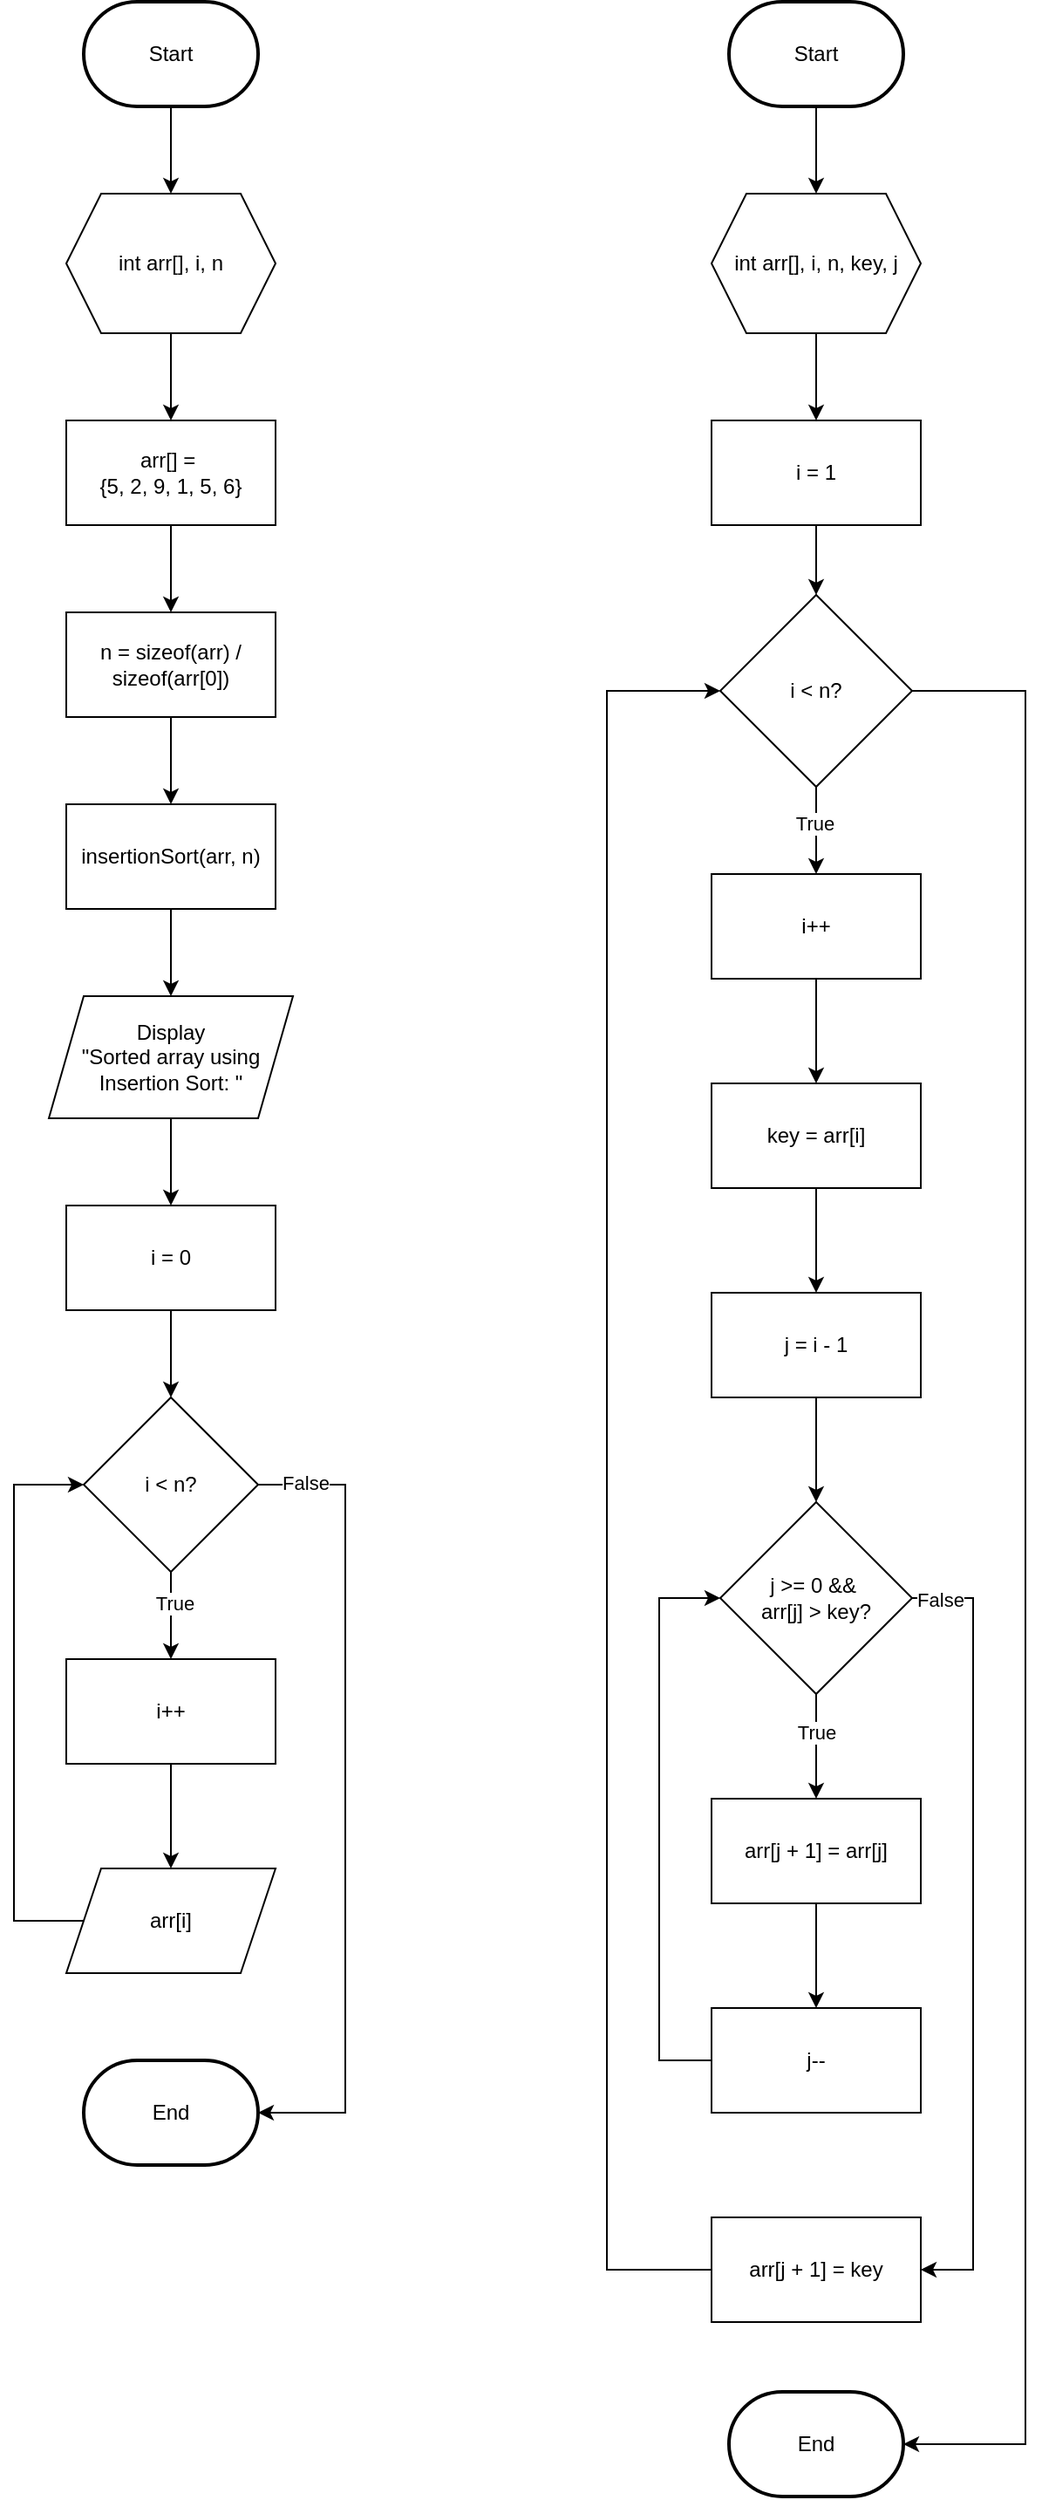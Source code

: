 <mxfile version="24.8.9" pages="5">
  <diagram id="C5RBs43oDa-KdzZeNtuy" name="Insertion Sort">
    <mxGraphModel dx="1009" dy="547" grid="1" gridSize="10" guides="1" tooltips="1" connect="1" arrows="1" fold="1" page="1" pageScale="1" pageWidth="827" pageHeight="1169" math="0" shadow="0">
      <root>
        <mxCell id="WIyWlLk6GJQsqaUBKTNV-0" />
        <mxCell id="WIyWlLk6GJQsqaUBKTNV-1" parent="WIyWlLk6GJQsqaUBKTNV-0" />
        <mxCell id="B2g4m1MUfD4inu9mf6AN-0" style="edgeStyle=orthogonalEdgeStyle;rounded=0;orthogonalLoop=1;jettySize=auto;html=1;entryX=0.5;entryY=0;entryDx=0;entryDy=0;" edge="1" parent="WIyWlLk6GJQsqaUBKTNV-1" source="B2g4m1MUfD4inu9mf6AN-1" target="B2g4m1MUfD4inu9mf6AN-5">
          <mxGeometry relative="1" as="geometry" />
        </mxCell>
        <mxCell id="B2g4m1MUfD4inu9mf6AN-1" value="Start" style="strokeWidth=2;html=1;shape=mxgraph.flowchart.terminator;whiteSpace=wrap;" vertex="1" parent="WIyWlLk6GJQsqaUBKTNV-1">
          <mxGeometry x="110" y="150" width="100" height="60" as="geometry" />
        </mxCell>
        <mxCell id="B2g4m1MUfD4inu9mf6AN-2" style="edgeStyle=orthogonalEdgeStyle;rounded=0;orthogonalLoop=1;jettySize=auto;html=1;entryX=0.5;entryY=0;entryDx=0;entryDy=0;" edge="1" parent="WIyWlLk6GJQsqaUBKTNV-1" source="B2g4m1MUfD4inu9mf6AN-3" target="B2g4m1MUfD4inu9mf6AN-16">
          <mxGeometry relative="1" as="geometry" />
        </mxCell>
        <mxCell id="B2g4m1MUfD4inu9mf6AN-3" value="Start" style="strokeWidth=2;html=1;shape=mxgraph.flowchart.terminator;whiteSpace=wrap;" vertex="1" parent="WIyWlLk6GJQsqaUBKTNV-1">
          <mxGeometry x="480" y="150" width="100" height="60" as="geometry" />
        </mxCell>
        <mxCell id="B2g4m1MUfD4inu9mf6AN-4" style="edgeStyle=orthogonalEdgeStyle;rounded=0;orthogonalLoop=1;jettySize=auto;html=1;entryX=0.5;entryY=0;entryDx=0;entryDy=0;" edge="1" parent="WIyWlLk6GJQsqaUBKTNV-1" source="B2g4m1MUfD4inu9mf6AN-5" target="B2g4m1MUfD4inu9mf6AN-10">
          <mxGeometry relative="1" as="geometry" />
        </mxCell>
        <mxCell id="B2g4m1MUfD4inu9mf6AN-5" value="&lt;font style=&quot;font-size: 12px;&quot;&gt;int arr[], i, n&lt;/font&gt;" style="shape=hexagon;perimeter=hexagonPerimeter2;whiteSpace=wrap;html=1;fixedSize=1;" vertex="1" parent="WIyWlLk6GJQsqaUBKTNV-1">
          <mxGeometry x="100" y="260" width="120" height="80" as="geometry" />
        </mxCell>
        <mxCell id="B2g4m1MUfD4inu9mf6AN-6" style="edgeStyle=orthogonalEdgeStyle;rounded=0;orthogonalLoop=1;jettySize=auto;html=1;entryX=0.5;entryY=0;entryDx=0;entryDy=0;" edge="1" parent="WIyWlLk6GJQsqaUBKTNV-1" source="B2g4m1MUfD4inu9mf6AN-8" target="B2g4m1MUfD4inu9mf6AN-34">
          <mxGeometry relative="1" as="geometry" />
        </mxCell>
        <mxCell id="B2g4m1MUfD4inu9mf6AN-7" value="True" style="edgeLabel;html=1;align=center;verticalAlign=middle;resizable=0;points=[];" vertex="1" connectable="0" parent="B2g4m1MUfD4inu9mf6AN-6">
          <mxGeometry x="-0.171" y="-1" relative="1" as="geometry">
            <mxPoint as="offset" />
          </mxGeometry>
        </mxCell>
        <mxCell id="B2g4m1MUfD4inu9mf6AN-8" value="i &amp;lt; n?" style="rhombus;whiteSpace=wrap;html=1;" vertex="1" parent="WIyWlLk6GJQsqaUBKTNV-1">
          <mxGeometry x="475" y="490" width="110" height="110" as="geometry" />
        </mxCell>
        <mxCell id="B2g4m1MUfD4inu9mf6AN-9" style="edgeStyle=orthogonalEdgeStyle;rounded=0;orthogonalLoop=1;jettySize=auto;html=1;entryX=0.5;entryY=0;entryDx=0;entryDy=0;" edge="1" parent="WIyWlLk6GJQsqaUBKTNV-1" source="B2g4m1MUfD4inu9mf6AN-10" target="B2g4m1MUfD4inu9mf6AN-12">
          <mxGeometry relative="1" as="geometry" />
        </mxCell>
        <mxCell id="B2g4m1MUfD4inu9mf6AN-10" value="arr[] =&amp;nbsp;&lt;div&gt;{5, 2, 9, 1, 5, 6}&lt;/div&gt;" style="rounded=0;whiteSpace=wrap;html=1;" vertex="1" parent="WIyWlLk6GJQsqaUBKTNV-1">
          <mxGeometry x="100" y="390" width="120" height="60" as="geometry" />
        </mxCell>
        <mxCell id="B2g4m1MUfD4inu9mf6AN-11" style="edgeStyle=orthogonalEdgeStyle;rounded=0;orthogonalLoop=1;jettySize=auto;html=1;entryX=0.5;entryY=0;entryDx=0;entryDy=0;" edge="1" parent="WIyWlLk6GJQsqaUBKTNV-1" source="B2g4m1MUfD4inu9mf6AN-12" target="B2g4m1MUfD4inu9mf6AN-18">
          <mxGeometry relative="1" as="geometry" />
        </mxCell>
        <mxCell id="B2g4m1MUfD4inu9mf6AN-12" value="n = sizeof(arr) / sizeof(arr[0])" style="rounded=0;whiteSpace=wrap;html=1;" vertex="1" parent="WIyWlLk6GJQsqaUBKTNV-1">
          <mxGeometry x="100" y="500" width="120" height="60" as="geometry" />
        </mxCell>
        <mxCell id="B2g4m1MUfD4inu9mf6AN-13" style="edgeStyle=orthogonalEdgeStyle;rounded=0;orthogonalLoop=1;jettySize=auto;html=1;entryX=0.5;entryY=0;entryDx=0;entryDy=0;" edge="1" parent="WIyWlLk6GJQsqaUBKTNV-1" source="B2g4m1MUfD4inu9mf6AN-14" target="B2g4m1MUfD4inu9mf6AN-23">
          <mxGeometry relative="1" as="geometry" />
        </mxCell>
        <mxCell id="B2g4m1MUfD4inu9mf6AN-14" value="i = 0" style="rounded=0;whiteSpace=wrap;html=1;" vertex="1" parent="WIyWlLk6GJQsqaUBKTNV-1">
          <mxGeometry x="100" y="840" width="120" height="60" as="geometry" />
        </mxCell>
        <mxCell id="B2g4m1MUfD4inu9mf6AN-15" style="edgeStyle=orthogonalEdgeStyle;rounded=0;orthogonalLoop=1;jettySize=auto;html=1;entryX=0.5;entryY=0;entryDx=0;entryDy=0;" edge="1" parent="WIyWlLk6GJQsqaUBKTNV-1" source="B2g4m1MUfD4inu9mf6AN-16" target="B2g4m1MUfD4inu9mf6AN-32">
          <mxGeometry relative="1" as="geometry" />
        </mxCell>
        <mxCell id="B2g4m1MUfD4inu9mf6AN-16" value="int arr[], i, n, key, j" style="shape=hexagon;perimeter=hexagonPerimeter2;whiteSpace=wrap;html=1;fixedSize=1;" vertex="1" parent="WIyWlLk6GJQsqaUBKTNV-1">
          <mxGeometry x="470" y="260" width="120" height="80" as="geometry" />
        </mxCell>
        <mxCell id="B2g4m1MUfD4inu9mf6AN-17" style="edgeStyle=orthogonalEdgeStyle;rounded=0;orthogonalLoop=1;jettySize=auto;html=1;entryX=0.5;entryY=0;entryDx=0;entryDy=0;" edge="1" parent="WIyWlLk6GJQsqaUBKTNV-1" source="B2g4m1MUfD4inu9mf6AN-18" target="B2g4m1MUfD4inu9mf6AN-20">
          <mxGeometry relative="1" as="geometry" />
        </mxCell>
        <mxCell id="B2g4m1MUfD4inu9mf6AN-18" value="insertionSort(arr, n)" style="rounded=0;whiteSpace=wrap;html=1;" vertex="1" parent="WIyWlLk6GJQsqaUBKTNV-1">
          <mxGeometry x="100" y="610" width="120" height="60" as="geometry" />
        </mxCell>
        <mxCell id="B2g4m1MUfD4inu9mf6AN-19" style="edgeStyle=orthogonalEdgeStyle;rounded=0;orthogonalLoop=1;jettySize=auto;html=1;entryX=0.5;entryY=0;entryDx=0;entryDy=0;" edge="1" parent="WIyWlLk6GJQsqaUBKTNV-1" source="B2g4m1MUfD4inu9mf6AN-20" target="B2g4m1MUfD4inu9mf6AN-14">
          <mxGeometry relative="1" as="geometry" />
        </mxCell>
        <mxCell id="B2g4m1MUfD4inu9mf6AN-20" value="&lt;div&gt;Display&lt;/div&gt;&quot;Sorted array using Insertion Sort: &quot;" style="shape=parallelogram;perimeter=parallelogramPerimeter;whiteSpace=wrap;html=1;fixedSize=1;" vertex="1" parent="WIyWlLk6GJQsqaUBKTNV-1">
          <mxGeometry x="90" y="720" width="140" height="70" as="geometry" />
        </mxCell>
        <mxCell id="B2g4m1MUfD4inu9mf6AN-21" style="edgeStyle=orthogonalEdgeStyle;rounded=0;orthogonalLoop=1;jettySize=auto;html=1;entryX=0.5;entryY=0;entryDx=0;entryDy=0;" edge="1" parent="WIyWlLk6GJQsqaUBKTNV-1" source="B2g4m1MUfD4inu9mf6AN-23" target="B2g4m1MUfD4inu9mf6AN-25">
          <mxGeometry relative="1" as="geometry" />
        </mxCell>
        <mxCell id="B2g4m1MUfD4inu9mf6AN-22" value="True" style="edgeLabel;html=1;align=center;verticalAlign=middle;resizable=0;points=[];" vertex="1" connectable="0" parent="B2g4m1MUfD4inu9mf6AN-21">
          <mxGeometry x="-0.289" y="2" relative="1" as="geometry">
            <mxPoint as="offset" />
          </mxGeometry>
        </mxCell>
        <mxCell id="B2g4m1MUfD4inu9mf6AN-23" value="i &amp;lt; n?" style="rhombus;whiteSpace=wrap;html=1;" vertex="1" parent="WIyWlLk6GJQsqaUBKTNV-1">
          <mxGeometry x="110" y="950" width="100" height="100" as="geometry" />
        </mxCell>
        <mxCell id="B2g4m1MUfD4inu9mf6AN-24" style="edgeStyle=orthogonalEdgeStyle;rounded=0;orthogonalLoop=1;jettySize=auto;html=1;entryX=0.5;entryY=0;entryDx=0;entryDy=0;" edge="1" parent="WIyWlLk6GJQsqaUBKTNV-1" source="B2g4m1MUfD4inu9mf6AN-25" target="B2g4m1MUfD4inu9mf6AN-27">
          <mxGeometry relative="1" as="geometry" />
        </mxCell>
        <mxCell id="B2g4m1MUfD4inu9mf6AN-25" value="i++" style="rounded=0;whiteSpace=wrap;html=1;" vertex="1" parent="WIyWlLk6GJQsqaUBKTNV-1">
          <mxGeometry x="100" y="1100" width="120" height="60" as="geometry" />
        </mxCell>
        <mxCell id="B2g4m1MUfD4inu9mf6AN-26" style="edgeStyle=orthogonalEdgeStyle;rounded=0;orthogonalLoop=1;jettySize=auto;html=1;entryX=0;entryY=0.5;entryDx=0;entryDy=0;" edge="1" parent="WIyWlLk6GJQsqaUBKTNV-1" source="B2g4m1MUfD4inu9mf6AN-27" target="B2g4m1MUfD4inu9mf6AN-23">
          <mxGeometry relative="1" as="geometry">
            <Array as="points">
              <mxPoint x="70" y="1250" />
              <mxPoint x="70" y="1000" />
            </Array>
          </mxGeometry>
        </mxCell>
        <mxCell id="B2g4m1MUfD4inu9mf6AN-27" value="arr[i]" style="shape=parallelogram;perimeter=parallelogramPerimeter;whiteSpace=wrap;html=1;fixedSize=1;" vertex="1" parent="WIyWlLk6GJQsqaUBKTNV-1">
          <mxGeometry x="100" y="1220" width="120" height="60" as="geometry" />
        </mxCell>
        <mxCell id="B2g4m1MUfD4inu9mf6AN-28" value="End" style="strokeWidth=2;html=1;shape=mxgraph.flowchart.terminator;whiteSpace=wrap;" vertex="1" parent="WIyWlLk6GJQsqaUBKTNV-1">
          <mxGeometry x="110" y="1330" width="100" height="60" as="geometry" />
        </mxCell>
        <mxCell id="B2g4m1MUfD4inu9mf6AN-29" style="edgeStyle=orthogonalEdgeStyle;rounded=0;orthogonalLoop=1;jettySize=auto;html=1;entryX=1;entryY=0.5;entryDx=0;entryDy=0;entryPerimeter=0;" edge="1" parent="WIyWlLk6GJQsqaUBKTNV-1" source="B2g4m1MUfD4inu9mf6AN-23" target="B2g4m1MUfD4inu9mf6AN-28">
          <mxGeometry relative="1" as="geometry">
            <Array as="points">
              <mxPoint x="260" y="1000" />
              <mxPoint x="260" y="1360" />
            </Array>
          </mxGeometry>
        </mxCell>
        <mxCell id="B2g4m1MUfD4inu9mf6AN-30" value="False" style="edgeLabel;html=1;align=center;verticalAlign=middle;resizable=0;points=[];" vertex="1" connectable="0" parent="B2g4m1MUfD4inu9mf6AN-29">
          <mxGeometry x="-0.882" y="1" relative="1" as="geometry">
            <mxPoint as="offset" />
          </mxGeometry>
        </mxCell>
        <mxCell id="B2g4m1MUfD4inu9mf6AN-31" style="edgeStyle=orthogonalEdgeStyle;rounded=0;orthogonalLoop=1;jettySize=auto;html=1;entryX=0.5;entryY=0;entryDx=0;entryDy=0;" edge="1" parent="WIyWlLk6GJQsqaUBKTNV-1" source="B2g4m1MUfD4inu9mf6AN-32" target="B2g4m1MUfD4inu9mf6AN-8">
          <mxGeometry relative="1" as="geometry" />
        </mxCell>
        <mxCell id="B2g4m1MUfD4inu9mf6AN-32" value="i = 1" style="rounded=0;whiteSpace=wrap;html=1;" vertex="1" parent="WIyWlLk6GJQsqaUBKTNV-1">
          <mxGeometry x="470" y="390" width="120" height="60" as="geometry" />
        </mxCell>
        <mxCell id="B2g4m1MUfD4inu9mf6AN-33" style="edgeStyle=orthogonalEdgeStyle;rounded=0;orthogonalLoop=1;jettySize=auto;html=1;entryX=0.5;entryY=0;entryDx=0;entryDy=0;" edge="1" parent="WIyWlLk6GJQsqaUBKTNV-1" source="B2g4m1MUfD4inu9mf6AN-34" target="B2g4m1MUfD4inu9mf6AN-36">
          <mxGeometry relative="1" as="geometry" />
        </mxCell>
        <mxCell id="B2g4m1MUfD4inu9mf6AN-34" value="i++" style="rounded=0;whiteSpace=wrap;html=1;" vertex="1" parent="WIyWlLk6GJQsqaUBKTNV-1">
          <mxGeometry x="470" y="650" width="120" height="60" as="geometry" />
        </mxCell>
        <mxCell id="B2g4m1MUfD4inu9mf6AN-35" style="edgeStyle=orthogonalEdgeStyle;rounded=0;orthogonalLoop=1;jettySize=auto;html=1;entryX=0.5;entryY=0;entryDx=0;entryDy=0;" edge="1" parent="WIyWlLk6GJQsqaUBKTNV-1" source="B2g4m1MUfD4inu9mf6AN-36" target="B2g4m1MUfD4inu9mf6AN-38">
          <mxGeometry relative="1" as="geometry" />
        </mxCell>
        <mxCell id="B2g4m1MUfD4inu9mf6AN-36" value="key = arr[i]" style="rounded=0;whiteSpace=wrap;html=1;" vertex="1" parent="WIyWlLk6GJQsqaUBKTNV-1">
          <mxGeometry x="470" y="770" width="120" height="60" as="geometry" />
        </mxCell>
        <mxCell id="B2g4m1MUfD4inu9mf6AN-37" style="edgeStyle=orthogonalEdgeStyle;rounded=0;orthogonalLoop=1;jettySize=auto;html=1;entryX=0.5;entryY=0;entryDx=0;entryDy=0;" edge="1" parent="WIyWlLk6GJQsqaUBKTNV-1" source="B2g4m1MUfD4inu9mf6AN-38" target="B2g4m1MUfD4inu9mf6AN-43">
          <mxGeometry relative="1" as="geometry" />
        </mxCell>
        <mxCell id="B2g4m1MUfD4inu9mf6AN-38" value="j = i - 1" style="rounded=0;whiteSpace=wrap;html=1;" vertex="1" parent="WIyWlLk6GJQsqaUBKTNV-1">
          <mxGeometry x="470" y="890" width="120" height="60" as="geometry" />
        </mxCell>
        <mxCell id="B2g4m1MUfD4inu9mf6AN-39" style="edgeStyle=orthogonalEdgeStyle;rounded=0;orthogonalLoop=1;jettySize=auto;html=1;entryX=0.5;entryY=0;entryDx=0;entryDy=0;" edge="1" parent="WIyWlLk6GJQsqaUBKTNV-1" source="B2g4m1MUfD4inu9mf6AN-43" target="B2g4m1MUfD4inu9mf6AN-45">
          <mxGeometry relative="1" as="geometry" />
        </mxCell>
        <mxCell id="B2g4m1MUfD4inu9mf6AN-40" value="True" style="edgeLabel;html=1;align=center;verticalAlign=middle;resizable=0;points=[];" vertex="1" connectable="0" parent="B2g4m1MUfD4inu9mf6AN-39">
          <mxGeometry x="-0.28" relative="1" as="geometry">
            <mxPoint as="offset" />
          </mxGeometry>
        </mxCell>
        <mxCell id="B2g4m1MUfD4inu9mf6AN-41" style="edgeStyle=orthogonalEdgeStyle;rounded=0;orthogonalLoop=1;jettySize=auto;html=1;entryX=1;entryY=0.5;entryDx=0;entryDy=0;" edge="1" parent="WIyWlLk6GJQsqaUBKTNV-1" source="B2g4m1MUfD4inu9mf6AN-43" target="B2g4m1MUfD4inu9mf6AN-49">
          <mxGeometry relative="1" as="geometry">
            <Array as="points">
              <mxPoint x="620" y="1065" />
              <mxPoint x="620" y="1450" />
            </Array>
          </mxGeometry>
        </mxCell>
        <mxCell id="B2g4m1MUfD4inu9mf6AN-42" value="False" style="edgeLabel;html=1;align=center;verticalAlign=middle;resizable=0;points=[];" vertex="1" connectable="0" parent="B2g4m1MUfD4inu9mf6AN-41">
          <mxGeometry x="-0.932" y="-1" relative="1" as="geometry">
            <mxPoint as="offset" />
          </mxGeometry>
        </mxCell>
        <mxCell id="B2g4m1MUfD4inu9mf6AN-43" value="j &amp;gt;= 0 &amp;amp;&amp;amp;&amp;nbsp;&lt;div&gt;arr[j] &amp;gt; key?&lt;/div&gt;" style="rhombus;whiteSpace=wrap;html=1;" vertex="1" parent="WIyWlLk6GJQsqaUBKTNV-1">
          <mxGeometry x="475" y="1010" width="110" height="110" as="geometry" />
        </mxCell>
        <mxCell id="B2g4m1MUfD4inu9mf6AN-44" style="edgeStyle=orthogonalEdgeStyle;rounded=0;orthogonalLoop=1;jettySize=auto;html=1;entryX=0.5;entryY=0;entryDx=0;entryDy=0;" edge="1" parent="WIyWlLk6GJQsqaUBKTNV-1" source="B2g4m1MUfD4inu9mf6AN-45" target="B2g4m1MUfD4inu9mf6AN-47">
          <mxGeometry relative="1" as="geometry" />
        </mxCell>
        <mxCell id="B2g4m1MUfD4inu9mf6AN-45" value="arr[j + 1] = arr[j]" style="rounded=0;whiteSpace=wrap;html=1;" vertex="1" parent="WIyWlLk6GJQsqaUBKTNV-1">
          <mxGeometry x="470" y="1180" width="120" height="60" as="geometry" />
        </mxCell>
        <mxCell id="B2g4m1MUfD4inu9mf6AN-46" style="edgeStyle=orthogonalEdgeStyle;rounded=0;orthogonalLoop=1;jettySize=auto;html=1;entryX=0;entryY=0.5;entryDx=0;entryDy=0;" edge="1" parent="WIyWlLk6GJQsqaUBKTNV-1" source="B2g4m1MUfD4inu9mf6AN-47" target="B2g4m1MUfD4inu9mf6AN-43">
          <mxGeometry relative="1" as="geometry">
            <Array as="points">
              <mxPoint x="440" y="1330" />
              <mxPoint x="440" y="1065" />
            </Array>
          </mxGeometry>
        </mxCell>
        <mxCell id="B2g4m1MUfD4inu9mf6AN-47" value="j--" style="rounded=0;whiteSpace=wrap;html=1;" vertex="1" parent="WIyWlLk6GJQsqaUBKTNV-1">
          <mxGeometry x="470" y="1300" width="120" height="60" as="geometry" />
        </mxCell>
        <mxCell id="B2g4m1MUfD4inu9mf6AN-48" style="edgeStyle=orthogonalEdgeStyle;rounded=0;orthogonalLoop=1;jettySize=auto;html=1;entryX=0;entryY=0.5;entryDx=0;entryDy=0;" edge="1" parent="WIyWlLk6GJQsqaUBKTNV-1" source="B2g4m1MUfD4inu9mf6AN-49" target="B2g4m1MUfD4inu9mf6AN-8">
          <mxGeometry relative="1" as="geometry">
            <Array as="points">
              <mxPoint x="410" y="1450" />
              <mxPoint x="410" y="545" />
            </Array>
          </mxGeometry>
        </mxCell>
        <mxCell id="B2g4m1MUfD4inu9mf6AN-49" value="arr[j + 1] = key" style="rounded=0;whiteSpace=wrap;html=1;" vertex="1" parent="WIyWlLk6GJQsqaUBKTNV-1">
          <mxGeometry x="470" y="1420" width="120" height="60" as="geometry" />
        </mxCell>
        <mxCell id="B2g4m1MUfD4inu9mf6AN-50" value="End" style="strokeWidth=2;html=1;shape=mxgraph.flowchart.terminator;whiteSpace=wrap;" vertex="1" parent="WIyWlLk6GJQsqaUBKTNV-1">
          <mxGeometry x="480" y="1520" width="100" height="60" as="geometry" />
        </mxCell>
        <mxCell id="B2g4m1MUfD4inu9mf6AN-51" style="edgeStyle=orthogonalEdgeStyle;rounded=0;orthogonalLoop=1;jettySize=auto;html=1;entryX=1;entryY=0.5;entryDx=0;entryDy=0;entryPerimeter=0;" edge="1" parent="WIyWlLk6GJQsqaUBKTNV-1" source="B2g4m1MUfD4inu9mf6AN-8" target="B2g4m1MUfD4inu9mf6AN-50">
          <mxGeometry relative="1" as="geometry">
            <Array as="points">
              <mxPoint x="650" y="545" />
              <mxPoint x="650" y="1550" />
            </Array>
          </mxGeometry>
        </mxCell>
      </root>
    </mxGraphModel>
  </diagram>
  <diagram name="Bubble Sort" id="XdhnnKWHbx0Cxqnl0iQK">
    <mxGraphModel dx="841" dy="456" grid="1" gridSize="10" guides="1" tooltips="1" connect="1" arrows="1" fold="1" page="1" pageScale="1" pageWidth="827" pageHeight="1169" math="0" shadow="0">
      <root>
        <mxCell id="05KCqZbBhDF9XlWzq1Z9-0" />
        <mxCell id="05KCqZbBhDF9XlWzq1Z9-1" parent="05KCqZbBhDF9XlWzq1Z9-0" />
        <mxCell id="A8e9yebvgcvkihE96Tty-0" style="edgeStyle=orthogonalEdgeStyle;rounded=0;orthogonalLoop=1;jettySize=auto;html=1;entryX=0.5;entryY=0;entryDx=0;entryDy=0;" edge="1" parent="05KCqZbBhDF9XlWzq1Z9-1" source="A8e9yebvgcvkihE96Tty-1" target="A8e9yebvgcvkihE96Tty-5">
          <mxGeometry relative="1" as="geometry" />
        </mxCell>
        <mxCell id="A8e9yebvgcvkihE96Tty-1" value="Start" style="strokeWidth=2;html=1;shape=mxgraph.flowchart.terminator;whiteSpace=wrap;" vertex="1" parent="05KCqZbBhDF9XlWzq1Z9-1">
          <mxGeometry x="110" y="150" width="100" height="60" as="geometry" />
        </mxCell>
        <mxCell id="A8e9yebvgcvkihE96Tty-2" style="edgeStyle=orthogonalEdgeStyle;rounded=0;orthogonalLoop=1;jettySize=auto;html=1;entryX=0.5;entryY=0;entryDx=0;entryDy=0;" edge="1" parent="05KCqZbBhDF9XlWzq1Z9-1" source="A8e9yebvgcvkihE96Tty-3" target="A8e9yebvgcvkihE96Tty-16">
          <mxGeometry relative="1" as="geometry" />
        </mxCell>
        <mxCell id="A8e9yebvgcvkihE96Tty-3" value="Start" style="strokeWidth=2;html=1;shape=mxgraph.flowchart.terminator;whiteSpace=wrap;" vertex="1" parent="05KCqZbBhDF9XlWzq1Z9-1">
          <mxGeometry x="480" y="150" width="100" height="60" as="geometry" />
        </mxCell>
        <mxCell id="A8e9yebvgcvkihE96Tty-4" style="edgeStyle=orthogonalEdgeStyle;rounded=0;orthogonalLoop=1;jettySize=auto;html=1;entryX=0.5;entryY=0;entryDx=0;entryDy=0;" edge="1" parent="05KCqZbBhDF9XlWzq1Z9-1" source="A8e9yebvgcvkihE96Tty-5" target="A8e9yebvgcvkihE96Tty-10">
          <mxGeometry relative="1" as="geometry" />
        </mxCell>
        <mxCell id="A8e9yebvgcvkihE96Tty-5" value="&lt;font style=&quot;font-size: 12px;&quot;&gt;int arr[], i, n&lt;/font&gt;" style="shape=hexagon;perimeter=hexagonPerimeter2;whiteSpace=wrap;html=1;fixedSize=1;" vertex="1" parent="05KCqZbBhDF9XlWzq1Z9-1">
          <mxGeometry x="100" y="260" width="120" height="80" as="geometry" />
        </mxCell>
        <mxCell id="A8e9yebvgcvkihE96Tty-6" style="edgeStyle=orthogonalEdgeStyle;rounded=0;orthogonalLoop=1;jettySize=auto;html=1;entryX=0.5;entryY=0;entryDx=0;entryDy=0;" edge="1" parent="05KCqZbBhDF9XlWzq1Z9-1" source="A8e9yebvgcvkihE96Tty-8" target="A8e9yebvgcvkihE96Tty-34">
          <mxGeometry relative="1" as="geometry" />
        </mxCell>
        <mxCell id="A8e9yebvgcvkihE96Tty-7" value="True" style="edgeLabel;html=1;align=center;verticalAlign=middle;resizable=0;points=[];" vertex="1" connectable="0" parent="A8e9yebvgcvkihE96Tty-6">
          <mxGeometry x="-0.238" relative="1" as="geometry">
            <mxPoint as="offset" />
          </mxGeometry>
        </mxCell>
        <mxCell id="A8e9yebvgcvkihE96Tty-8" value="i &amp;lt; n - 1?" style="rhombus;whiteSpace=wrap;html=1;" vertex="1" parent="05KCqZbBhDF9XlWzq1Z9-1">
          <mxGeometry x="475" y="490" width="110" height="110" as="geometry" />
        </mxCell>
        <mxCell id="A8e9yebvgcvkihE96Tty-9" style="edgeStyle=orthogonalEdgeStyle;rounded=0;orthogonalLoop=1;jettySize=auto;html=1;entryX=0.5;entryY=0;entryDx=0;entryDy=0;" edge="1" parent="05KCqZbBhDF9XlWzq1Z9-1" source="A8e9yebvgcvkihE96Tty-10" target="A8e9yebvgcvkihE96Tty-12">
          <mxGeometry relative="1" as="geometry" />
        </mxCell>
        <mxCell id="A8e9yebvgcvkihE96Tty-10" value="arr[] =&amp;nbsp;&lt;div&gt;{5, 2, 9, 1, 5, 6}&lt;/div&gt;" style="rounded=0;whiteSpace=wrap;html=1;" vertex="1" parent="05KCqZbBhDF9XlWzq1Z9-1">
          <mxGeometry x="100" y="390" width="120" height="60" as="geometry" />
        </mxCell>
        <mxCell id="A8e9yebvgcvkihE96Tty-11" style="edgeStyle=orthogonalEdgeStyle;rounded=0;orthogonalLoop=1;jettySize=auto;html=1;entryX=0.5;entryY=0;entryDx=0;entryDy=0;" edge="1" parent="05KCqZbBhDF9XlWzq1Z9-1" source="A8e9yebvgcvkihE96Tty-12" target="A8e9yebvgcvkihE96Tty-18">
          <mxGeometry relative="1" as="geometry" />
        </mxCell>
        <mxCell id="A8e9yebvgcvkihE96Tty-12" value="n = sizeof(arr) / sizeof(arr[0])" style="rounded=0;whiteSpace=wrap;html=1;" vertex="1" parent="05KCqZbBhDF9XlWzq1Z9-1">
          <mxGeometry x="100" y="500" width="120" height="60" as="geometry" />
        </mxCell>
        <mxCell id="A8e9yebvgcvkihE96Tty-13" style="edgeStyle=orthogonalEdgeStyle;rounded=0;orthogonalLoop=1;jettySize=auto;html=1;entryX=0.5;entryY=0;entryDx=0;entryDy=0;" edge="1" parent="05KCqZbBhDF9XlWzq1Z9-1" source="A8e9yebvgcvkihE96Tty-14" target="A8e9yebvgcvkihE96Tty-23">
          <mxGeometry relative="1" as="geometry" />
        </mxCell>
        <mxCell id="A8e9yebvgcvkihE96Tty-14" value="i = 0" style="rounded=0;whiteSpace=wrap;html=1;" vertex="1" parent="05KCqZbBhDF9XlWzq1Z9-1">
          <mxGeometry x="100" y="840" width="120" height="60" as="geometry" />
        </mxCell>
        <mxCell id="A8e9yebvgcvkihE96Tty-15" style="edgeStyle=orthogonalEdgeStyle;rounded=0;orthogonalLoop=1;jettySize=auto;html=1;entryX=0.5;entryY=0;entryDx=0;entryDy=0;" edge="1" parent="05KCqZbBhDF9XlWzq1Z9-1" source="A8e9yebvgcvkihE96Tty-16" target="A8e9yebvgcvkihE96Tty-32">
          <mxGeometry relative="1" as="geometry" />
        </mxCell>
        <mxCell id="A8e9yebvgcvkihE96Tty-16" value="int arr[], i, n, key, j" style="shape=hexagon;perimeter=hexagonPerimeter2;whiteSpace=wrap;html=1;fixedSize=1;" vertex="1" parent="05KCqZbBhDF9XlWzq1Z9-1">
          <mxGeometry x="470" y="260" width="120" height="80" as="geometry" />
        </mxCell>
        <mxCell id="A8e9yebvgcvkihE96Tty-17" style="edgeStyle=orthogonalEdgeStyle;rounded=0;orthogonalLoop=1;jettySize=auto;html=1;entryX=0.5;entryY=0;entryDx=0;entryDy=0;" edge="1" parent="05KCqZbBhDF9XlWzq1Z9-1" source="A8e9yebvgcvkihE96Tty-18" target="A8e9yebvgcvkihE96Tty-20">
          <mxGeometry relative="1" as="geometry" />
        </mxCell>
        <mxCell id="A8e9yebvgcvkihE96Tty-18" value="bubbleSort(arr, n)" style="rounded=0;whiteSpace=wrap;html=1;" vertex="1" parent="05KCqZbBhDF9XlWzq1Z9-1">
          <mxGeometry x="100" y="610" width="120" height="60" as="geometry" />
        </mxCell>
        <mxCell id="A8e9yebvgcvkihE96Tty-19" style="edgeStyle=orthogonalEdgeStyle;rounded=0;orthogonalLoop=1;jettySize=auto;html=1;entryX=0.5;entryY=0;entryDx=0;entryDy=0;" edge="1" parent="05KCqZbBhDF9XlWzq1Z9-1" source="A8e9yebvgcvkihE96Tty-20" target="A8e9yebvgcvkihE96Tty-14">
          <mxGeometry relative="1" as="geometry" />
        </mxCell>
        <mxCell id="A8e9yebvgcvkihE96Tty-20" value="&lt;div&gt;Display&lt;/div&gt;&quot;Sorted array using Bubble Sort: &quot;" style="shape=parallelogram;perimeter=parallelogramPerimeter;whiteSpace=wrap;html=1;fixedSize=1;" vertex="1" parent="05KCqZbBhDF9XlWzq1Z9-1">
          <mxGeometry x="90" y="720" width="140" height="70" as="geometry" />
        </mxCell>
        <mxCell id="A8e9yebvgcvkihE96Tty-21" style="edgeStyle=orthogonalEdgeStyle;rounded=0;orthogonalLoop=1;jettySize=auto;html=1;entryX=0.5;entryY=0;entryDx=0;entryDy=0;" edge="1" parent="05KCqZbBhDF9XlWzq1Z9-1" source="A8e9yebvgcvkihE96Tty-23" target="A8e9yebvgcvkihE96Tty-25">
          <mxGeometry relative="1" as="geometry" />
        </mxCell>
        <mxCell id="A8e9yebvgcvkihE96Tty-22" value="True" style="edgeLabel;html=1;align=center;verticalAlign=middle;resizable=0;points=[];" vertex="1" connectable="0" parent="A8e9yebvgcvkihE96Tty-21">
          <mxGeometry x="-0.289" y="2" relative="1" as="geometry">
            <mxPoint as="offset" />
          </mxGeometry>
        </mxCell>
        <mxCell id="A8e9yebvgcvkihE96Tty-23" value="i &amp;lt; n?" style="rhombus;whiteSpace=wrap;html=1;" vertex="1" parent="05KCqZbBhDF9XlWzq1Z9-1">
          <mxGeometry x="110" y="950" width="100" height="100" as="geometry" />
        </mxCell>
        <mxCell id="A8e9yebvgcvkihE96Tty-24" style="edgeStyle=orthogonalEdgeStyle;rounded=0;orthogonalLoop=1;jettySize=auto;html=1;entryX=0.5;entryY=0;entryDx=0;entryDy=0;" edge="1" parent="05KCqZbBhDF9XlWzq1Z9-1" source="A8e9yebvgcvkihE96Tty-25" target="A8e9yebvgcvkihE96Tty-27">
          <mxGeometry relative="1" as="geometry" />
        </mxCell>
        <mxCell id="A8e9yebvgcvkihE96Tty-25" value="i++" style="rounded=0;whiteSpace=wrap;html=1;" vertex="1" parent="05KCqZbBhDF9XlWzq1Z9-1">
          <mxGeometry x="100" y="1100" width="120" height="60" as="geometry" />
        </mxCell>
        <mxCell id="A8e9yebvgcvkihE96Tty-26" style="edgeStyle=orthogonalEdgeStyle;rounded=0;orthogonalLoop=1;jettySize=auto;html=1;entryX=0;entryY=0.5;entryDx=0;entryDy=0;" edge="1" parent="05KCqZbBhDF9XlWzq1Z9-1" source="A8e9yebvgcvkihE96Tty-27" target="A8e9yebvgcvkihE96Tty-23">
          <mxGeometry relative="1" as="geometry">
            <Array as="points">
              <mxPoint x="70" y="1250" />
              <mxPoint x="70" y="1000" />
            </Array>
          </mxGeometry>
        </mxCell>
        <mxCell id="A8e9yebvgcvkihE96Tty-27" value="arr[i]" style="shape=parallelogram;perimeter=parallelogramPerimeter;whiteSpace=wrap;html=1;fixedSize=1;" vertex="1" parent="05KCqZbBhDF9XlWzq1Z9-1">
          <mxGeometry x="100" y="1220" width="120" height="60" as="geometry" />
        </mxCell>
        <mxCell id="A8e9yebvgcvkihE96Tty-28" value="End" style="strokeWidth=2;html=1;shape=mxgraph.flowchart.terminator;whiteSpace=wrap;" vertex="1" parent="05KCqZbBhDF9XlWzq1Z9-1">
          <mxGeometry x="110" y="1330" width="100" height="60" as="geometry" />
        </mxCell>
        <mxCell id="A8e9yebvgcvkihE96Tty-29" style="edgeStyle=orthogonalEdgeStyle;rounded=0;orthogonalLoop=1;jettySize=auto;html=1;entryX=1;entryY=0.5;entryDx=0;entryDy=0;entryPerimeter=0;" edge="1" parent="05KCqZbBhDF9XlWzq1Z9-1" source="A8e9yebvgcvkihE96Tty-23" target="A8e9yebvgcvkihE96Tty-28">
          <mxGeometry relative="1" as="geometry">
            <Array as="points">
              <mxPoint x="260" y="1000" />
              <mxPoint x="260" y="1360" />
            </Array>
          </mxGeometry>
        </mxCell>
        <mxCell id="A8e9yebvgcvkihE96Tty-30" value="False" style="edgeLabel;html=1;align=center;verticalAlign=middle;resizable=0;points=[];" vertex="1" connectable="0" parent="A8e9yebvgcvkihE96Tty-29">
          <mxGeometry x="-0.882" y="1" relative="1" as="geometry">
            <mxPoint as="offset" />
          </mxGeometry>
        </mxCell>
        <mxCell id="A8e9yebvgcvkihE96Tty-31" style="edgeStyle=orthogonalEdgeStyle;rounded=0;orthogonalLoop=1;jettySize=auto;html=1;entryX=0.5;entryY=0;entryDx=0;entryDy=0;" edge="1" parent="05KCqZbBhDF9XlWzq1Z9-1" source="A8e9yebvgcvkihE96Tty-32" target="A8e9yebvgcvkihE96Tty-8">
          <mxGeometry relative="1" as="geometry" />
        </mxCell>
        <mxCell id="A8e9yebvgcvkihE96Tty-32" value="i = 0" style="rounded=0;whiteSpace=wrap;html=1;" vertex="1" parent="05KCqZbBhDF9XlWzq1Z9-1">
          <mxGeometry x="470" y="390" width="120" height="60" as="geometry" />
        </mxCell>
        <mxCell id="A8e9yebvgcvkihE96Tty-33" style="edgeStyle=orthogonalEdgeStyle;rounded=0;orthogonalLoop=1;jettySize=auto;html=1;entryX=0.5;entryY=0;entryDx=0;entryDy=0;" edge="1" parent="05KCqZbBhDF9XlWzq1Z9-1" source="A8e9yebvgcvkihE96Tty-34" target="A8e9yebvgcvkihE96Tty-44">
          <mxGeometry relative="1" as="geometry">
            <mxPoint x="530" y="770" as="targetPoint" />
          </mxGeometry>
        </mxCell>
        <mxCell id="A8e9yebvgcvkihE96Tty-34" value="i++" style="rounded=0;whiteSpace=wrap;html=1;" vertex="1" parent="05KCqZbBhDF9XlWzq1Z9-1">
          <mxGeometry x="470" y="660" width="120" height="60" as="geometry" />
        </mxCell>
        <mxCell id="A8e9yebvgcvkihE96Tty-35" value="End" style="strokeWidth=2;html=1;shape=mxgraph.flowchart.terminator;whiteSpace=wrap;" vertex="1" parent="05KCqZbBhDF9XlWzq1Z9-1">
          <mxGeometry x="480" y="1660" width="100" height="60" as="geometry" />
        </mxCell>
        <mxCell id="A8e9yebvgcvkihE96Tty-36" style="edgeStyle=orthogonalEdgeStyle;rounded=0;orthogonalLoop=1;jettySize=auto;html=1;entryX=1;entryY=0.5;entryDx=0;entryDy=0;entryPerimeter=0;" edge="1" parent="05KCqZbBhDF9XlWzq1Z9-1" source="A8e9yebvgcvkihE96Tty-8" target="A8e9yebvgcvkihE96Tty-35">
          <mxGeometry relative="1" as="geometry">
            <Array as="points">
              <mxPoint x="670" y="545" />
              <mxPoint x="670" y="1690" />
            </Array>
          </mxGeometry>
        </mxCell>
        <mxCell id="A8e9yebvgcvkihE96Tty-37" value="False" style="edgeLabel;html=1;align=center;verticalAlign=middle;resizable=0;points=[];" vertex="1" connectable="0" parent="A8e9yebvgcvkihE96Tty-36">
          <mxGeometry x="-0.95" y="-2" relative="1" as="geometry">
            <mxPoint as="offset" />
          </mxGeometry>
        </mxCell>
        <mxCell id="A8e9yebvgcvkihE96Tty-38" style="edgeStyle=orthogonalEdgeStyle;rounded=0;orthogonalLoop=1;jettySize=auto;html=1;entryX=0.5;entryY=0;entryDx=0;entryDy=0;" edge="1" parent="05KCqZbBhDF9XlWzq1Z9-1" source="A8e9yebvgcvkihE96Tty-42" target="A8e9yebvgcvkihE96Tty-46">
          <mxGeometry relative="1" as="geometry" />
        </mxCell>
        <mxCell id="A8e9yebvgcvkihE96Tty-39" value="True" style="edgeLabel;html=1;align=center;verticalAlign=middle;resizable=0;points=[];" vertex="1" connectable="0" parent="A8e9yebvgcvkihE96Tty-38">
          <mxGeometry x="-0.238" relative="1" as="geometry">
            <mxPoint as="offset" />
          </mxGeometry>
        </mxCell>
        <mxCell id="A8e9yebvgcvkihE96Tty-40" style="edgeStyle=orthogonalEdgeStyle;rounded=0;orthogonalLoop=1;jettySize=auto;html=1;entryX=0;entryY=0.5;entryDx=0;entryDy=0;" edge="1" parent="05KCqZbBhDF9XlWzq1Z9-1" source="A8e9yebvgcvkihE96Tty-42" target="A8e9yebvgcvkihE96Tty-8">
          <mxGeometry relative="1" as="geometry">
            <Array as="points">
              <mxPoint x="430" y="925" />
              <mxPoint x="430" y="545" />
            </Array>
          </mxGeometry>
        </mxCell>
        <mxCell id="A8e9yebvgcvkihE96Tty-41" value="False" style="edgeLabel;html=1;align=center;verticalAlign=middle;resizable=0;points=[];" vertex="1" connectable="0" parent="A8e9yebvgcvkihE96Tty-40">
          <mxGeometry x="-0.904" relative="1" as="geometry">
            <mxPoint as="offset" />
          </mxGeometry>
        </mxCell>
        <mxCell id="A8e9yebvgcvkihE96Tty-42" value="j &amp;lt; n - i - 1?" style="rhombus;whiteSpace=wrap;html=1;" vertex="1" parent="05KCqZbBhDF9XlWzq1Z9-1">
          <mxGeometry x="475" y="870" width="110" height="110" as="geometry" />
        </mxCell>
        <mxCell id="A8e9yebvgcvkihE96Tty-43" style="edgeStyle=orthogonalEdgeStyle;rounded=0;orthogonalLoop=1;jettySize=auto;html=1;entryX=0.5;entryY=0;entryDx=0;entryDy=0;" edge="1" parent="05KCqZbBhDF9XlWzq1Z9-1" source="A8e9yebvgcvkihE96Tty-44" target="A8e9yebvgcvkihE96Tty-42">
          <mxGeometry relative="1" as="geometry" />
        </mxCell>
        <mxCell id="A8e9yebvgcvkihE96Tty-44" value="j = 0" style="rounded=0;whiteSpace=wrap;html=1;" vertex="1" parent="05KCqZbBhDF9XlWzq1Z9-1">
          <mxGeometry x="470" y="770" width="120" height="60" as="geometry" />
        </mxCell>
        <mxCell id="A8e9yebvgcvkihE96Tty-45" style="edgeStyle=orthogonalEdgeStyle;rounded=0;orthogonalLoop=1;jettySize=auto;html=1;entryX=0.5;entryY=0;entryDx=0;entryDy=0;" edge="1" parent="05KCqZbBhDF9XlWzq1Z9-1" source="A8e9yebvgcvkihE96Tty-46" target="A8e9yebvgcvkihE96Tty-51">
          <mxGeometry relative="1" as="geometry" />
        </mxCell>
        <mxCell id="A8e9yebvgcvkihE96Tty-46" value="j++" style="rounded=0;whiteSpace=wrap;html=1;" vertex="1" parent="05KCqZbBhDF9XlWzq1Z9-1">
          <mxGeometry x="470" y="1040" width="120" height="60" as="geometry" />
        </mxCell>
        <mxCell id="A8e9yebvgcvkihE96Tty-47" style="edgeStyle=orthogonalEdgeStyle;rounded=0;orthogonalLoop=1;jettySize=auto;html=1;entryX=0.5;entryY=0;entryDx=0;entryDy=0;" edge="1" parent="05KCqZbBhDF9XlWzq1Z9-1" source="A8e9yebvgcvkihE96Tty-51" target="A8e9yebvgcvkihE96Tty-53">
          <mxGeometry relative="1" as="geometry" />
        </mxCell>
        <mxCell id="A8e9yebvgcvkihE96Tty-48" value="True" style="edgeLabel;html=1;align=center;verticalAlign=middle;resizable=0;points=[];" vertex="1" connectable="0" parent="A8e9yebvgcvkihE96Tty-47">
          <mxGeometry x="-0.198" relative="1" as="geometry">
            <mxPoint as="offset" />
          </mxGeometry>
        </mxCell>
        <mxCell id="A8e9yebvgcvkihE96Tty-49" style="edgeStyle=orthogonalEdgeStyle;rounded=0;orthogonalLoop=1;jettySize=auto;html=1;entryX=1;entryY=0.5;entryDx=0;entryDy=0;" edge="1" parent="05KCqZbBhDF9XlWzq1Z9-1" target="A8e9yebvgcvkihE96Tty-42">
          <mxGeometry relative="1" as="geometry">
            <mxPoint x="580" y="1200" as="sourcePoint" />
            <Array as="points">
              <mxPoint x="630" y="1200" />
              <mxPoint x="630" y="925" />
            </Array>
          </mxGeometry>
        </mxCell>
        <mxCell id="A8e9yebvgcvkihE96Tty-50" value="False" style="edgeLabel;html=1;align=center;verticalAlign=middle;resizable=0;points=[];" vertex="1" connectable="0" parent="A8e9yebvgcvkihE96Tty-49">
          <mxGeometry x="-0.886" relative="1" as="geometry">
            <mxPoint as="offset" />
          </mxGeometry>
        </mxCell>
        <mxCell id="A8e9yebvgcvkihE96Tty-51" value="arr[j] &amp;gt;&amp;nbsp;&lt;div&gt;arr[j + 1]?&lt;/div&gt;" style="rhombus;whiteSpace=wrap;html=1;" vertex="1" parent="05KCqZbBhDF9XlWzq1Z9-1">
          <mxGeometry x="480" y="1150" width="100" height="100" as="geometry" />
        </mxCell>
        <mxCell id="A8e9yebvgcvkihE96Tty-52" style="edgeStyle=orthogonalEdgeStyle;rounded=0;orthogonalLoop=1;jettySize=auto;html=1;entryX=0.5;entryY=0;entryDx=0;entryDy=0;" edge="1" parent="05KCqZbBhDF9XlWzq1Z9-1" source="A8e9yebvgcvkihE96Tty-53" target="A8e9yebvgcvkihE96Tty-55">
          <mxGeometry relative="1" as="geometry" />
        </mxCell>
        <mxCell id="A8e9yebvgcvkihE96Tty-53" value="temp = arr[j]" style="rounded=0;whiteSpace=wrap;html=1;" vertex="1" parent="05KCqZbBhDF9XlWzq1Z9-1">
          <mxGeometry x="470" y="1300" width="120" height="60" as="geometry" />
        </mxCell>
        <mxCell id="A8e9yebvgcvkihE96Tty-54" style="edgeStyle=orthogonalEdgeStyle;rounded=0;orthogonalLoop=1;jettySize=auto;html=1;entryX=0.5;entryY=0;entryDx=0;entryDy=0;" edge="1" parent="05KCqZbBhDF9XlWzq1Z9-1" source="A8e9yebvgcvkihE96Tty-55" target="A8e9yebvgcvkihE96Tty-57">
          <mxGeometry relative="1" as="geometry" />
        </mxCell>
        <mxCell id="A8e9yebvgcvkihE96Tty-55" value="arr[j] = arr[j + 1]" style="rounded=0;whiteSpace=wrap;html=1;" vertex="1" parent="05KCqZbBhDF9XlWzq1Z9-1">
          <mxGeometry x="470" y="1420" width="120" height="60" as="geometry" />
        </mxCell>
        <mxCell id="A8e9yebvgcvkihE96Tty-56" style="edgeStyle=orthogonalEdgeStyle;rounded=0;orthogonalLoop=1;jettySize=auto;html=1;entryX=1;entryY=0.5;entryDx=0;entryDy=0;" edge="1" parent="05KCqZbBhDF9XlWzq1Z9-1" source="A8e9yebvgcvkihE96Tty-57" target="A8e9yebvgcvkihE96Tty-42">
          <mxGeometry relative="1" as="geometry">
            <Array as="points">
              <mxPoint x="630" y="1570" />
              <mxPoint x="630" y="925" />
            </Array>
          </mxGeometry>
        </mxCell>
        <mxCell id="A8e9yebvgcvkihE96Tty-57" value="arr[j + 1] = temp" style="rounded=0;whiteSpace=wrap;html=1;" vertex="1" parent="05KCqZbBhDF9XlWzq1Z9-1">
          <mxGeometry x="470" y="1540" width="120" height="60" as="geometry" />
        </mxCell>
      </root>
    </mxGraphModel>
  </diagram>
  <diagram name="Quick Sort" id="lDBHReEA4UAQGn0yqudZ">
    <mxGraphModel dx="2242" dy="1216" grid="1" gridSize="10" guides="1" tooltips="1" connect="1" arrows="1" fold="1" page="1" pageScale="1" pageWidth="827" pageHeight="1169" math="0" shadow="0">
      <root>
        <mxCell id="8GcYPjk36ll6uwkBPBZD-0" />
        <mxCell id="8GcYPjk36ll6uwkBPBZD-1" parent="8GcYPjk36ll6uwkBPBZD-0" />
        <mxCell id="8GcYPjk36ll6uwkBPBZD-2" style="edgeStyle=orthogonalEdgeStyle;rounded=0;orthogonalLoop=1;jettySize=auto;html=1;entryX=0.5;entryY=0;entryDx=0;entryDy=0;" edge="1" parent="8GcYPjk36ll6uwkBPBZD-1" source="8GcYPjk36ll6uwkBPBZD-3" target="8GcYPjk36ll6uwkBPBZD-7">
          <mxGeometry relative="1" as="geometry" />
        </mxCell>
        <mxCell id="8GcYPjk36ll6uwkBPBZD-3" value="Start" style="strokeWidth=2;html=1;shape=mxgraph.flowchart.terminator;whiteSpace=wrap;" vertex="1" parent="8GcYPjk36ll6uwkBPBZD-1">
          <mxGeometry x="110" y="150" width="100" height="60" as="geometry" />
        </mxCell>
        <mxCell id="8GcYPjk36ll6uwkBPBZD-6" style="edgeStyle=orthogonalEdgeStyle;rounded=0;orthogonalLoop=1;jettySize=auto;html=1;entryX=0.5;entryY=0;entryDx=0;entryDy=0;" edge="1" parent="8GcYPjk36ll6uwkBPBZD-1" source="8GcYPjk36ll6uwkBPBZD-7" target="8GcYPjk36ll6uwkBPBZD-12">
          <mxGeometry relative="1" as="geometry" />
        </mxCell>
        <mxCell id="8GcYPjk36ll6uwkBPBZD-7" value="&lt;font style=&quot;font-size: 12px;&quot;&gt;int arr[], i, n&lt;/font&gt;" style="shape=hexagon;perimeter=hexagonPerimeter2;whiteSpace=wrap;html=1;fixedSize=1;" vertex="1" parent="8GcYPjk36ll6uwkBPBZD-1">
          <mxGeometry x="100" y="260" width="120" height="80" as="geometry" />
        </mxCell>
        <mxCell id="8GcYPjk36ll6uwkBPBZD-11" style="edgeStyle=orthogonalEdgeStyle;rounded=0;orthogonalLoop=1;jettySize=auto;html=1;entryX=0.5;entryY=0;entryDx=0;entryDy=0;" edge="1" parent="8GcYPjk36ll6uwkBPBZD-1" source="8GcYPjk36ll6uwkBPBZD-12" target="8GcYPjk36ll6uwkBPBZD-14">
          <mxGeometry relative="1" as="geometry" />
        </mxCell>
        <mxCell id="8GcYPjk36ll6uwkBPBZD-12" value="arr[] =&amp;nbsp;&lt;div&gt;{5, 2, 9, 1, 5, 6}&lt;/div&gt;" style="rounded=0;whiteSpace=wrap;html=1;" vertex="1" parent="8GcYPjk36ll6uwkBPBZD-1">
          <mxGeometry x="100" y="390" width="120" height="60" as="geometry" />
        </mxCell>
        <mxCell id="8GcYPjk36ll6uwkBPBZD-13" style="edgeStyle=orthogonalEdgeStyle;rounded=0;orthogonalLoop=1;jettySize=auto;html=1;entryX=0.5;entryY=0;entryDx=0;entryDy=0;" edge="1" parent="8GcYPjk36ll6uwkBPBZD-1" source="8GcYPjk36ll6uwkBPBZD-14" target="8GcYPjk36ll6uwkBPBZD-20">
          <mxGeometry relative="1" as="geometry" />
        </mxCell>
        <mxCell id="8GcYPjk36ll6uwkBPBZD-14" value="n = sizeof(arr) / sizeof(arr[0])" style="rounded=0;whiteSpace=wrap;html=1;" vertex="1" parent="8GcYPjk36ll6uwkBPBZD-1">
          <mxGeometry x="100" y="500" width="120" height="60" as="geometry" />
        </mxCell>
        <mxCell id="8GcYPjk36ll6uwkBPBZD-15" style="edgeStyle=orthogonalEdgeStyle;rounded=0;orthogonalLoop=1;jettySize=auto;html=1;entryX=0.5;entryY=0;entryDx=0;entryDy=0;" edge="1" parent="8GcYPjk36ll6uwkBPBZD-1" source="8GcYPjk36ll6uwkBPBZD-16" target="8GcYPjk36ll6uwkBPBZD-25">
          <mxGeometry relative="1" as="geometry" />
        </mxCell>
        <mxCell id="8GcYPjk36ll6uwkBPBZD-16" value="i = 0" style="rounded=0;whiteSpace=wrap;html=1;" vertex="1" parent="8GcYPjk36ll6uwkBPBZD-1">
          <mxGeometry x="100" y="840" width="120" height="60" as="geometry" />
        </mxCell>
        <mxCell id="8GcYPjk36ll6uwkBPBZD-19" style="edgeStyle=orthogonalEdgeStyle;rounded=0;orthogonalLoop=1;jettySize=auto;html=1;entryX=0.5;entryY=0;entryDx=0;entryDy=0;" edge="1" parent="8GcYPjk36ll6uwkBPBZD-1" source="8GcYPjk36ll6uwkBPBZD-20" target="8GcYPjk36ll6uwkBPBZD-22">
          <mxGeometry relative="1" as="geometry" />
        </mxCell>
        <mxCell id="8GcYPjk36ll6uwkBPBZD-20" value="quickSort(arr, 0, n - 1)" style="rounded=0;whiteSpace=wrap;html=1;" vertex="1" parent="8GcYPjk36ll6uwkBPBZD-1">
          <mxGeometry x="100" y="610" width="120" height="60" as="geometry" />
        </mxCell>
        <mxCell id="8GcYPjk36ll6uwkBPBZD-21" style="edgeStyle=orthogonalEdgeStyle;rounded=0;orthogonalLoop=1;jettySize=auto;html=1;entryX=0.5;entryY=0;entryDx=0;entryDy=0;" edge="1" parent="8GcYPjk36ll6uwkBPBZD-1" source="8GcYPjk36ll6uwkBPBZD-22" target="8GcYPjk36ll6uwkBPBZD-16">
          <mxGeometry relative="1" as="geometry" />
        </mxCell>
        <mxCell id="8GcYPjk36ll6uwkBPBZD-22" value="&lt;div&gt;Display&lt;/div&gt;&quot;Sorted array using&amp;nbsp;&lt;div&gt;Quick Sort: &quot;&lt;/div&gt;" style="shape=parallelogram;perimeter=parallelogramPerimeter;whiteSpace=wrap;html=1;fixedSize=1;" vertex="1" parent="8GcYPjk36ll6uwkBPBZD-1">
          <mxGeometry x="90" y="720" width="140" height="70" as="geometry" />
        </mxCell>
        <mxCell id="8GcYPjk36ll6uwkBPBZD-23" style="edgeStyle=orthogonalEdgeStyle;rounded=0;orthogonalLoop=1;jettySize=auto;html=1;entryX=0.5;entryY=0;entryDx=0;entryDy=0;" edge="1" parent="8GcYPjk36ll6uwkBPBZD-1" source="8GcYPjk36ll6uwkBPBZD-25" target="8GcYPjk36ll6uwkBPBZD-27">
          <mxGeometry relative="1" as="geometry" />
        </mxCell>
        <mxCell id="8GcYPjk36ll6uwkBPBZD-24" value="True" style="edgeLabel;html=1;align=center;verticalAlign=middle;resizable=0;points=[];" vertex="1" connectable="0" parent="8GcYPjk36ll6uwkBPBZD-23">
          <mxGeometry x="-0.289" y="2" relative="1" as="geometry">
            <mxPoint as="offset" />
          </mxGeometry>
        </mxCell>
        <mxCell id="8GcYPjk36ll6uwkBPBZD-25" value="i &amp;lt; n?" style="rhombus;whiteSpace=wrap;html=1;" vertex="1" parent="8GcYPjk36ll6uwkBPBZD-1">
          <mxGeometry x="110" y="950" width="100" height="100" as="geometry" />
        </mxCell>
        <mxCell id="8GcYPjk36ll6uwkBPBZD-26" style="edgeStyle=orthogonalEdgeStyle;rounded=0;orthogonalLoop=1;jettySize=auto;html=1;entryX=0.5;entryY=0;entryDx=0;entryDy=0;" edge="1" parent="8GcYPjk36ll6uwkBPBZD-1" source="8GcYPjk36ll6uwkBPBZD-27" target="8GcYPjk36ll6uwkBPBZD-29">
          <mxGeometry relative="1" as="geometry" />
        </mxCell>
        <mxCell id="8GcYPjk36ll6uwkBPBZD-27" value="i++" style="rounded=0;whiteSpace=wrap;html=1;" vertex="1" parent="8GcYPjk36ll6uwkBPBZD-1">
          <mxGeometry x="100" y="1100" width="120" height="60" as="geometry" />
        </mxCell>
        <mxCell id="8GcYPjk36ll6uwkBPBZD-28" style="edgeStyle=orthogonalEdgeStyle;rounded=0;orthogonalLoop=1;jettySize=auto;html=1;entryX=0;entryY=0.5;entryDx=0;entryDy=0;" edge="1" parent="8GcYPjk36ll6uwkBPBZD-1" source="8GcYPjk36ll6uwkBPBZD-29" target="8GcYPjk36ll6uwkBPBZD-25">
          <mxGeometry relative="1" as="geometry">
            <Array as="points">
              <mxPoint x="70" y="1250" />
              <mxPoint x="70" y="1000" />
            </Array>
          </mxGeometry>
        </mxCell>
        <mxCell id="8GcYPjk36ll6uwkBPBZD-29" value="arr[i]" style="shape=parallelogram;perimeter=parallelogramPerimeter;whiteSpace=wrap;html=1;fixedSize=1;" vertex="1" parent="8GcYPjk36ll6uwkBPBZD-1">
          <mxGeometry x="100" y="1220" width="120" height="60" as="geometry" />
        </mxCell>
        <mxCell id="8GcYPjk36ll6uwkBPBZD-30" value="End" style="strokeWidth=2;html=1;shape=mxgraph.flowchart.terminator;whiteSpace=wrap;" vertex="1" parent="8GcYPjk36ll6uwkBPBZD-1">
          <mxGeometry x="110" y="1330" width="100" height="60" as="geometry" />
        </mxCell>
        <mxCell id="8GcYPjk36ll6uwkBPBZD-31" style="edgeStyle=orthogonalEdgeStyle;rounded=0;orthogonalLoop=1;jettySize=auto;html=1;entryX=1;entryY=0.5;entryDx=0;entryDy=0;entryPerimeter=0;" edge="1" parent="8GcYPjk36ll6uwkBPBZD-1" source="8GcYPjk36ll6uwkBPBZD-25" target="8GcYPjk36ll6uwkBPBZD-30">
          <mxGeometry relative="1" as="geometry">
            <Array as="points">
              <mxPoint x="260" y="1000" />
              <mxPoint x="260" y="1360" />
            </Array>
          </mxGeometry>
        </mxCell>
        <mxCell id="8GcYPjk36ll6uwkBPBZD-32" value="False" style="edgeLabel;html=1;align=center;verticalAlign=middle;resizable=0;points=[];" vertex="1" connectable="0" parent="8GcYPjk36ll6uwkBPBZD-31">
          <mxGeometry x="-0.882" y="1" relative="1" as="geometry">
            <mxPoint as="offset" />
          </mxGeometry>
        </mxCell>
        <mxCell id="Ut54P6nKtdXWLzwmddPT-2" style="edgeStyle=orthogonalEdgeStyle;rounded=0;orthogonalLoop=1;jettySize=auto;html=1;entryX=0.5;entryY=0;entryDx=0;entryDy=0;" edge="1" parent="8GcYPjk36ll6uwkBPBZD-1" source="Ut54P6nKtdXWLzwmddPT-0" target="Ut54P6nKtdXWLzwmddPT-1">
          <mxGeometry relative="1" as="geometry" />
        </mxCell>
        <mxCell id="Ut54P6nKtdXWLzwmddPT-0" value="Start" style="strokeWidth=2;html=1;shape=mxgraph.flowchart.terminator;whiteSpace=wrap;" vertex="1" parent="8GcYPjk36ll6uwkBPBZD-1">
          <mxGeometry x="320" y="150" width="100" height="60" as="geometry" />
        </mxCell>
        <mxCell id="Ut54P6nKtdXWLzwmddPT-4" style="edgeStyle=orthogonalEdgeStyle;rounded=0;orthogonalLoop=1;jettySize=auto;html=1;entryX=0.5;entryY=0;entryDx=0;entryDy=0;" edge="1" parent="8GcYPjk36ll6uwkBPBZD-1" source="Ut54P6nKtdXWLzwmddPT-1" target="Ut54P6nKtdXWLzwmddPT-3">
          <mxGeometry relative="1" as="geometry" />
        </mxCell>
        <mxCell id="Ut54P6nKtdXWLzwmddPT-1" value="&lt;font style=&quot;font-size: 12px;&quot;&gt;int a, b, temp&lt;/font&gt;" style="shape=hexagon;perimeter=hexagonPerimeter2;whiteSpace=wrap;html=1;fixedSize=1;" vertex="1" parent="8GcYPjk36ll6uwkBPBZD-1">
          <mxGeometry x="310" y="260" width="120" height="80" as="geometry" />
        </mxCell>
        <mxCell id="Ut54P6nKtdXWLzwmddPT-7" style="edgeStyle=orthogonalEdgeStyle;rounded=0;orthogonalLoop=1;jettySize=auto;html=1;entryX=0.5;entryY=0;entryDx=0;entryDy=0;" edge="1" parent="8GcYPjk36ll6uwkBPBZD-1" source="Ut54P6nKtdXWLzwmddPT-3" target="Ut54P6nKtdXWLzwmddPT-6">
          <mxGeometry relative="1" as="geometry" />
        </mxCell>
        <mxCell id="Ut54P6nKtdXWLzwmddPT-3" value="temp = *a" style="rounded=0;whiteSpace=wrap;html=1;" vertex="1" parent="8GcYPjk36ll6uwkBPBZD-1">
          <mxGeometry x="310" y="390" width="120" height="60" as="geometry" />
        </mxCell>
        <mxCell id="Ut54P6nKtdXWLzwmddPT-5" value="*b = temp" style="rounded=0;whiteSpace=wrap;html=1;" vertex="1" parent="8GcYPjk36ll6uwkBPBZD-1">
          <mxGeometry x="310" y="610" width="120" height="60" as="geometry" />
        </mxCell>
        <mxCell id="Ut54P6nKtdXWLzwmddPT-8" style="edgeStyle=orthogonalEdgeStyle;rounded=0;orthogonalLoop=1;jettySize=auto;html=1;entryX=0.5;entryY=0;entryDx=0;entryDy=0;" edge="1" parent="8GcYPjk36ll6uwkBPBZD-1" source="Ut54P6nKtdXWLzwmddPT-6" target="Ut54P6nKtdXWLzwmddPT-5">
          <mxGeometry relative="1" as="geometry" />
        </mxCell>
        <mxCell id="Ut54P6nKtdXWLzwmddPT-6" value="*a = *b" style="rounded=0;whiteSpace=wrap;html=1;" vertex="1" parent="8GcYPjk36ll6uwkBPBZD-1">
          <mxGeometry x="310" y="500" width="120" height="60" as="geometry" />
        </mxCell>
        <mxCell id="Ut54P6nKtdXWLzwmddPT-9" value="End" style="strokeWidth=2;html=1;shape=mxgraph.flowchart.terminator;whiteSpace=wrap;" vertex="1" parent="8GcYPjk36ll6uwkBPBZD-1">
          <mxGeometry x="320" y="720" width="100" height="60" as="geometry" />
        </mxCell>
        <mxCell id="Ut54P6nKtdXWLzwmddPT-10" style="edgeStyle=orthogonalEdgeStyle;rounded=0;orthogonalLoop=1;jettySize=auto;html=1;entryX=0.5;entryY=0;entryDx=0;entryDy=0;entryPerimeter=0;" edge="1" parent="8GcYPjk36ll6uwkBPBZD-1" source="Ut54P6nKtdXWLzwmddPT-5" target="Ut54P6nKtdXWLzwmddPT-9">
          <mxGeometry relative="1" as="geometry" />
        </mxCell>
        <mxCell id="Ut54P6nKtdXWLzwmddPT-14" style="edgeStyle=orthogonalEdgeStyle;rounded=0;orthogonalLoop=1;jettySize=auto;html=1;entryX=0.5;entryY=0;entryDx=0;entryDy=0;" edge="1" parent="8GcYPjk36ll6uwkBPBZD-1" source="Ut54P6nKtdXWLzwmddPT-12" target="Ut54P6nKtdXWLzwmddPT-13">
          <mxGeometry relative="1" as="geometry" />
        </mxCell>
        <mxCell id="Ut54P6nKtdXWLzwmddPT-12" value="Start" style="strokeWidth=2;html=1;shape=mxgraph.flowchart.terminator;whiteSpace=wrap;" vertex="1" parent="8GcYPjk36ll6uwkBPBZD-1">
          <mxGeometry x="540" y="150" width="100" height="60" as="geometry" />
        </mxCell>
        <mxCell id="Ut54P6nKtdXWLzwmddPT-19" style="edgeStyle=orthogonalEdgeStyle;rounded=0;orthogonalLoop=1;jettySize=auto;html=1;entryX=0.5;entryY=0;entryDx=0;entryDy=0;" edge="1" parent="8GcYPjk36ll6uwkBPBZD-1" source="Ut54P6nKtdXWLzwmddPT-13" target="Ut54P6nKtdXWLzwmddPT-17">
          <mxGeometry relative="1" as="geometry" />
        </mxCell>
        <mxCell id="Ut54P6nKtdXWLzwmddPT-13" value="&lt;font style=&quot;font-size: 12px;&quot;&gt;int arr[], low, high, pivot, i, j&lt;/font&gt;" style="shape=hexagon;perimeter=hexagonPerimeter2;whiteSpace=wrap;html=1;fixedSize=1;" vertex="1" parent="8GcYPjk36ll6uwkBPBZD-1">
          <mxGeometry x="530" y="260" width="120" height="80" as="geometry" />
        </mxCell>
        <mxCell id="Ut54P6nKtdXWLzwmddPT-16" style="edgeStyle=orthogonalEdgeStyle;rounded=0;orthogonalLoop=1;jettySize=auto;html=1;entryX=0.5;entryY=0;entryDx=0;entryDy=0;" edge="1" parent="8GcYPjk36ll6uwkBPBZD-1" source="Ut54P6nKtdXWLzwmddPT-17" target="Ut54P6nKtdXWLzwmddPT-18">
          <mxGeometry relative="1" as="geometry" />
        </mxCell>
        <mxCell id="Ut54P6nKtdXWLzwmddPT-17" value="pivot = arr[high]" style="rounded=0;whiteSpace=wrap;html=1;" vertex="1" parent="8GcYPjk36ll6uwkBPBZD-1">
          <mxGeometry x="530" y="390" width="120" height="60" as="geometry" />
        </mxCell>
        <mxCell id="nL43V6sacmFh-JKC4y5W-7" style="edgeStyle=orthogonalEdgeStyle;rounded=0;orthogonalLoop=1;jettySize=auto;html=1;entryX=0.5;entryY=0;entryDx=0;entryDy=0;" edge="1" parent="8GcYPjk36ll6uwkBPBZD-1" source="Ut54P6nKtdXWLzwmddPT-18" target="nL43V6sacmFh-JKC4y5W-4">
          <mxGeometry relative="1" as="geometry" />
        </mxCell>
        <mxCell id="Ut54P6nKtdXWLzwmddPT-18" value="i = (low - 1)" style="rounded=0;whiteSpace=wrap;html=1;" vertex="1" parent="8GcYPjk36ll6uwkBPBZD-1">
          <mxGeometry x="530" y="500" width="120" height="60" as="geometry" />
        </mxCell>
        <mxCell id="nL43V6sacmFh-JKC4y5W-0" style="edgeStyle=orthogonalEdgeStyle;rounded=0;orthogonalLoop=1;jettySize=auto;html=1;entryX=0.5;entryY=0;entryDx=0;entryDy=0;" edge="1" parent="8GcYPjk36ll6uwkBPBZD-1" source="nL43V6sacmFh-JKC4y5W-2" target="nL43V6sacmFh-JKC4y5W-5">
          <mxGeometry relative="1" as="geometry" />
        </mxCell>
        <mxCell id="nL43V6sacmFh-JKC4y5W-1" value="True" style="edgeLabel;html=1;align=center;verticalAlign=middle;resizable=0;points=[];" vertex="1" connectable="0" parent="nL43V6sacmFh-JKC4y5W-0">
          <mxGeometry x="-0.238" relative="1" as="geometry">
            <mxPoint as="offset" />
          </mxGeometry>
        </mxCell>
        <mxCell id="O76TeSN-buMpXJ7Ml85Y-24" style="edgeStyle=orthogonalEdgeStyle;rounded=0;orthogonalLoop=1;jettySize=auto;html=1;entryX=1;entryY=0.5;entryDx=0;entryDy=0;" edge="1" parent="8GcYPjk36ll6uwkBPBZD-1" source="nL43V6sacmFh-JKC4y5W-2" target="O76TeSN-buMpXJ7Ml85Y-20">
          <mxGeometry relative="1" as="geometry">
            <Array as="points">
              <mxPoint x="680" y="765" />
              <mxPoint x="680" y="1390" />
            </Array>
          </mxGeometry>
        </mxCell>
        <mxCell id="O76TeSN-buMpXJ7Ml85Y-25" value="False" style="edgeLabel;html=1;align=center;verticalAlign=middle;resizable=0;points=[];" vertex="1" connectable="0" parent="O76TeSN-buMpXJ7Ml85Y-24">
          <mxGeometry x="-0.95" relative="1" as="geometry">
            <mxPoint as="offset" />
          </mxGeometry>
        </mxCell>
        <mxCell id="nL43V6sacmFh-JKC4y5W-2" value="j &amp;lt; high?" style="rhombus;whiteSpace=wrap;html=1;" vertex="1" parent="8GcYPjk36ll6uwkBPBZD-1">
          <mxGeometry x="535" y="710" width="110" height="110" as="geometry" />
        </mxCell>
        <mxCell id="nL43V6sacmFh-JKC4y5W-3" style="edgeStyle=orthogonalEdgeStyle;rounded=0;orthogonalLoop=1;jettySize=auto;html=1;entryX=0.5;entryY=0;entryDx=0;entryDy=0;" edge="1" parent="8GcYPjk36ll6uwkBPBZD-1" source="nL43V6sacmFh-JKC4y5W-4" target="nL43V6sacmFh-JKC4y5W-2">
          <mxGeometry relative="1" as="geometry" />
        </mxCell>
        <mxCell id="nL43V6sacmFh-JKC4y5W-4" value="j = low" style="rounded=0;whiteSpace=wrap;html=1;" vertex="1" parent="8GcYPjk36ll6uwkBPBZD-1">
          <mxGeometry x="530" y="610" width="120" height="60" as="geometry" />
        </mxCell>
        <mxCell id="O76TeSN-buMpXJ7Ml85Y-7" style="edgeStyle=orthogonalEdgeStyle;rounded=0;orthogonalLoop=1;jettySize=auto;html=1;entryX=0.5;entryY=0;entryDx=0;entryDy=0;" edge="1" parent="8GcYPjk36ll6uwkBPBZD-1" source="nL43V6sacmFh-JKC4y5W-5" target="O76TeSN-buMpXJ7Ml85Y-3">
          <mxGeometry relative="1" as="geometry" />
        </mxCell>
        <mxCell id="nL43V6sacmFh-JKC4y5W-5" value="j++" style="rounded=0;whiteSpace=wrap;html=1;" vertex="1" parent="8GcYPjk36ll6uwkBPBZD-1">
          <mxGeometry x="530" y="880" width="120" height="60" as="geometry" />
        </mxCell>
        <mxCell id="O76TeSN-buMpXJ7Ml85Y-0" style="edgeStyle=orthogonalEdgeStyle;rounded=0;orthogonalLoop=1;jettySize=auto;html=1;entryX=0.5;entryY=0;entryDx=0;entryDy=0;" edge="1" parent="8GcYPjk36ll6uwkBPBZD-1" source="O76TeSN-buMpXJ7Ml85Y-3" target="O76TeSN-buMpXJ7Ml85Y-5">
          <mxGeometry relative="1" as="geometry" />
        </mxCell>
        <mxCell id="O76TeSN-buMpXJ7Ml85Y-1" value="True" style="edgeLabel;html=1;align=center;verticalAlign=middle;resizable=0;points=[];" vertex="1" connectable="0" parent="O76TeSN-buMpXJ7Ml85Y-0">
          <mxGeometry x="-0.198" relative="1" as="geometry">
            <mxPoint as="offset" />
          </mxGeometry>
        </mxCell>
        <mxCell id="O76TeSN-buMpXJ7Ml85Y-14" style="edgeStyle=orthogonalEdgeStyle;rounded=0;orthogonalLoop=1;jettySize=auto;html=1;entryX=0;entryY=0.5;entryDx=0;entryDy=0;" edge="1" parent="8GcYPjk36ll6uwkBPBZD-1" source="O76TeSN-buMpXJ7Ml85Y-3" target="nL43V6sacmFh-JKC4y5W-2">
          <mxGeometry relative="1" as="geometry">
            <Array as="points">
              <mxPoint x="500" y="1040" />
              <mxPoint x="500" y="765" />
            </Array>
          </mxGeometry>
        </mxCell>
        <mxCell id="O76TeSN-buMpXJ7Ml85Y-16" value="False" style="edgeLabel;html=1;align=center;verticalAlign=middle;resizable=0;points=[];" vertex="1" connectable="0" parent="O76TeSN-buMpXJ7Ml85Y-14">
          <mxGeometry x="-0.886" relative="1" as="geometry">
            <mxPoint as="offset" />
          </mxGeometry>
        </mxCell>
        <mxCell id="O76TeSN-buMpXJ7Ml85Y-3" value="arr[j] &amp;lt;= pivot?" style="rhombus;whiteSpace=wrap;html=1;" vertex="1" parent="8GcYPjk36ll6uwkBPBZD-1">
          <mxGeometry x="540" y="990" width="100" height="100" as="geometry" />
        </mxCell>
        <mxCell id="O76TeSN-buMpXJ7Ml85Y-4" style="edgeStyle=orthogonalEdgeStyle;rounded=0;orthogonalLoop=1;jettySize=auto;html=1;entryX=0.5;entryY=0;entryDx=0;entryDy=0;" edge="1" parent="8GcYPjk36ll6uwkBPBZD-1" source="O76TeSN-buMpXJ7Ml85Y-5" target="O76TeSN-buMpXJ7Ml85Y-6">
          <mxGeometry relative="1" as="geometry" />
        </mxCell>
        <mxCell id="O76TeSN-buMpXJ7Ml85Y-5" value="i++" style="rounded=0;whiteSpace=wrap;html=1;" vertex="1" parent="8GcYPjk36ll6uwkBPBZD-1">
          <mxGeometry x="530" y="1140" width="120" height="60" as="geometry" />
        </mxCell>
        <mxCell id="O76TeSN-buMpXJ7Ml85Y-19" style="edgeStyle=orthogonalEdgeStyle;rounded=0;orthogonalLoop=1;jettySize=auto;html=1;entryX=0;entryY=0.5;entryDx=0;entryDy=0;" edge="1" parent="8GcYPjk36ll6uwkBPBZD-1" source="O76TeSN-buMpXJ7Ml85Y-6" target="nL43V6sacmFh-JKC4y5W-2">
          <mxGeometry relative="1" as="geometry">
            <Array as="points">
              <mxPoint x="500" y="1280" />
              <mxPoint x="500" y="765" />
            </Array>
          </mxGeometry>
        </mxCell>
        <mxCell id="O76TeSN-buMpXJ7Ml85Y-6" value="swap(&amp;amp;arr[i], &amp;amp;arr[j])" style="rounded=0;whiteSpace=wrap;html=1;" vertex="1" parent="8GcYPjk36ll6uwkBPBZD-1">
          <mxGeometry x="530" y="1250" width="120" height="60" as="geometry" />
        </mxCell>
        <mxCell id="O76TeSN-buMpXJ7Ml85Y-23" style="edgeStyle=orthogonalEdgeStyle;rounded=0;orthogonalLoop=1;jettySize=auto;html=1;entryX=0.5;entryY=0;entryDx=0;entryDy=0;" edge="1" parent="8GcYPjk36ll6uwkBPBZD-1" source="O76TeSN-buMpXJ7Ml85Y-20" target="O76TeSN-buMpXJ7Ml85Y-21">
          <mxGeometry relative="1" as="geometry" />
        </mxCell>
        <mxCell id="O76TeSN-buMpXJ7Ml85Y-20" value="swap(&amp;amp;arr[i + 1], &amp;amp;arr[high])" style="rounded=0;whiteSpace=wrap;html=1;" vertex="1" parent="8GcYPjk36ll6uwkBPBZD-1">
          <mxGeometry x="530" y="1360" width="120" height="60" as="geometry" />
        </mxCell>
        <mxCell id="O76TeSN-buMpXJ7Ml85Y-21" value="return (i + 1)" style="rounded=0;whiteSpace=wrap;html=1;" vertex="1" parent="8GcYPjk36ll6uwkBPBZD-1">
          <mxGeometry x="530" y="1470" width="120" height="60" as="geometry" />
        </mxCell>
        <mxCell id="O76TeSN-buMpXJ7Ml85Y-26" value="End" style="strokeWidth=2;html=1;shape=mxgraph.flowchart.terminator;whiteSpace=wrap;" vertex="1" parent="8GcYPjk36ll6uwkBPBZD-1">
          <mxGeometry x="540" y="1580" width="100" height="60" as="geometry" />
        </mxCell>
        <mxCell id="O76TeSN-buMpXJ7Ml85Y-27" style="edgeStyle=orthogonalEdgeStyle;rounded=0;orthogonalLoop=1;jettySize=auto;html=1;entryX=0.5;entryY=0;entryDx=0;entryDy=0;entryPerimeter=0;" edge="1" parent="8GcYPjk36ll6uwkBPBZD-1" source="O76TeSN-buMpXJ7Ml85Y-21" target="O76TeSN-buMpXJ7Ml85Y-26">
          <mxGeometry relative="1" as="geometry" />
        </mxCell>
        <mxCell id="O76TeSN-buMpXJ7Ml85Y-30" style="edgeStyle=orthogonalEdgeStyle;rounded=0;orthogonalLoop=1;jettySize=auto;html=1;entryX=0.5;entryY=0;entryDx=0;entryDy=0;" edge="1" parent="8GcYPjk36ll6uwkBPBZD-1" source="O76TeSN-buMpXJ7Ml85Y-28" target="O76TeSN-buMpXJ7Ml85Y-29">
          <mxGeometry relative="1" as="geometry" />
        </mxCell>
        <mxCell id="O76TeSN-buMpXJ7Ml85Y-28" value="Start" style="strokeWidth=2;html=1;shape=mxgraph.flowchart.terminator;whiteSpace=wrap;" vertex="1" parent="8GcYPjk36ll6uwkBPBZD-1">
          <mxGeometry x="780" y="150" width="100" height="60" as="geometry" />
        </mxCell>
        <mxCell id="O76TeSN-buMpXJ7Ml85Y-36" style="edgeStyle=orthogonalEdgeStyle;rounded=0;orthogonalLoop=1;jettySize=auto;html=1;entryX=0.5;entryY=0;entryDx=0;entryDy=0;" edge="1" parent="8GcYPjk36ll6uwkBPBZD-1" source="O76TeSN-buMpXJ7Ml85Y-29" target="O76TeSN-buMpXJ7Ml85Y-31">
          <mxGeometry relative="1" as="geometry" />
        </mxCell>
        <mxCell id="O76TeSN-buMpXJ7Ml85Y-29" value="&lt;font style=&quot;font-size: 12px;&quot;&gt;int arr[], low,&amp;nbsp;&lt;/font&gt;&lt;div&gt;&lt;font style=&quot;font-size: 12px;&quot;&gt;high, pi&lt;/font&gt;&lt;/div&gt;" style="shape=hexagon;perimeter=hexagonPerimeter2;whiteSpace=wrap;html=1;fixedSize=1;" vertex="1" parent="8GcYPjk36ll6uwkBPBZD-1">
          <mxGeometry x="770" y="260" width="120" height="80" as="geometry" />
        </mxCell>
        <mxCell id="O76TeSN-buMpXJ7Ml85Y-37" style="edgeStyle=orthogonalEdgeStyle;rounded=0;orthogonalLoop=1;jettySize=auto;html=1;entryX=0.5;entryY=0;entryDx=0;entryDy=0;" edge="1" parent="8GcYPjk36ll6uwkBPBZD-1" source="O76TeSN-buMpXJ7Ml85Y-31" target="O76TeSN-buMpXJ7Ml85Y-32">
          <mxGeometry relative="1" as="geometry" />
        </mxCell>
        <mxCell id="O76TeSN-buMpXJ7Ml85Y-38" value="True" style="edgeLabel;html=1;align=center;verticalAlign=middle;resizable=0;points=[];" vertex="1" connectable="0" parent="O76TeSN-buMpXJ7Ml85Y-37">
          <mxGeometry x="-0.304" y="-1" relative="1" as="geometry">
            <mxPoint as="offset" />
          </mxGeometry>
        </mxCell>
        <mxCell id="O76TeSN-buMpXJ7Ml85Y-31" value="low &amp;lt; high?" style="rhombus;whiteSpace=wrap;html=1;" vertex="1" parent="8GcYPjk36ll6uwkBPBZD-1">
          <mxGeometry x="785" y="380" width="90" height="90" as="geometry" />
        </mxCell>
        <mxCell id="O76TeSN-buMpXJ7Ml85Y-39" style="edgeStyle=orthogonalEdgeStyle;rounded=0;orthogonalLoop=1;jettySize=auto;html=1;entryX=0.5;entryY=0;entryDx=0;entryDy=0;" edge="1" parent="8GcYPjk36ll6uwkBPBZD-1" source="O76TeSN-buMpXJ7Ml85Y-32" target="O76TeSN-buMpXJ7Ml85Y-34">
          <mxGeometry relative="1" as="geometry" />
        </mxCell>
        <mxCell id="O76TeSN-buMpXJ7Ml85Y-32" value="pi = partition(arr, low, high)" style="rounded=0;whiteSpace=wrap;html=1;" vertex="1" parent="8GcYPjk36ll6uwkBPBZD-1">
          <mxGeometry x="770" y="520" width="120" height="60" as="geometry" />
        </mxCell>
        <mxCell id="O76TeSN-buMpXJ7Ml85Y-40" style="edgeStyle=orthogonalEdgeStyle;rounded=0;orthogonalLoop=1;jettySize=auto;html=1;entryX=0.5;entryY=0;entryDx=0;entryDy=0;" edge="1" parent="8GcYPjk36ll6uwkBPBZD-1" source="O76TeSN-buMpXJ7Ml85Y-34" target="O76TeSN-buMpXJ7Ml85Y-35">
          <mxGeometry relative="1" as="geometry" />
        </mxCell>
        <mxCell id="O76TeSN-buMpXJ7Ml85Y-34" value="quickSort(arr,&amp;nbsp;&lt;div&gt;low, pi - 1)&lt;/div&gt;" style="rounded=0;whiteSpace=wrap;html=1;" vertex="1" parent="8GcYPjk36ll6uwkBPBZD-1">
          <mxGeometry x="770" y="620" width="120" height="60" as="geometry" />
        </mxCell>
        <mxCell id="O76TeSN-buMpXJ7Ml85Y-42" value="" style="edgeStyle=orthogonalEdgeStyle;rounded=0;orthogonalLoop=1;jettySize=auto;html=1;" edge="1" parent="8GcYPjk36ll6uwkBPBZD-1" source="O76TeSN-buMpXJ7Ml85Y-35" target="O76TeSN-buMpXJ7Ml85Y-34">
          <mxGeometry relative="1" as="geometry" />
        </mxCell>
        <mxCell id="O76TeSN-buMpXJ7Ml85Y-35" value="quickSort(arr,&amp;nbsp;&lt;div&gt;pi + 1, high)&lt;/div&gt;" style="rounded=0;whiteSpace=wrap;html=1;" vertex="1" parent="8GcYPjk36ll6uwkBPBZD-1">
          <mxGeometry x="770" y="720" width="120" height="60" as="geometry" />
        </mxCell>
        <mxCell id="O76TeSN-buMpXJ7Ml85Y-41" value="End" style="strokeWidth=2;html=1;shape=mxgraph.flowchart.terminator;whiteSpace=wrap;" vertex="1" parent="8GcYPjk36ll6uwkBPBZD-1">
          <mxGeometry x="780" y="820" width="100" height="60" as="geometry" />
        </mxCell>
        <mxCell id="O76TeSN-buMpXJ7Ml85Y-43" style="edgeStyle=orthogonalEdgeStyle;rounded=0;orthogonalLoop=1;jettySize=auto;html=1;entryX=0.5;entryY=0;entryDx=0;entryDy=0;entryPerimeter=0;" edge="1" parent="8GcYPjk36ll6uwkBPBZD-1" source="O76TeSN-buMpXJ7Ml85Y-35" target="O76TeSN-buMpXJ7Ml85Y-41">
          <mxGeometry relative="1" as="geometry" />
        </mxCell>
        <mxCell id="O76TeSN-buMpXJ7Ml85Y-44" style="edgeStyle=orthogonalEdgeStyle;rounded=0;orthogonalLoop=1;jettySize=auto;html=1;entryX=1;entryY=0.5;entryDx=0;entryDy=0;entryPerimeter=0;" edge="1" parent="8GcYPjk36ll6uwkBPBZD-1" source="O76TeSN-buMpXJ7Ml85Y-31" target="O76TeSN-buMpXJ7Ml85Y-41">
          <mxGeometry relative="1" as="geometry">
            <Array as="points">
              <mxPoint x="920" y="425" />
              <mxPoint x="920" y="850" />
            </Array>
          </mxGeometry>
        </mxCell>
        <mxCell id="O76TeSN-buMpXJ7Ml85Y-45" value="False" style="edgeLabel;html=1;align=center;verticalAlign=middle;resizable=0;points=[];" vertex="1" connectable="0" parent="O76TeSN-buMpXJ7Ml85Y-44">
          <mxGeometry x="-0.914" y="-1" relative="1" as="geometry">
            <mxPoint as="offset" />
          </mxGeometry>
        </mxCell>
      </root>
    </mxGraphModel>
  </diagram>
  <diagram name="Sequential Search" id="oqYkiyxlJNL1T7RdGcCE">
    <mxGraphModel dx="2018" dy="1094" grid="1" gridSize="10" guides="1" tooltips="1" connect="1" arrows="1" fold="1" page="1" pageScale="1" pageWidth="827" pageHeight="1169" math="0" shadow="0">
      <root>
        <mxCell id="6TusloHztYBcgfRUWaw--0" />
        <mxCell id="6TusloHztYBcgfRUWaw--1" parent="6TusloHztYBcgfRUWaw--0" />
        <mxCell id="6TusloHztYBcgfRUWaw--2" style="edgeStyle=orthogonalEdgeStyle;rounded=0;orthogonalLoop=1;jettySize=auto;html=1;entryX=0.5;entryY=0;entryDx=0;entryDy=0;" edge="1" parent="6TusloHztYBcgfRUWaw--1" source="6TusloHztYBcgfRUWaw--3" target="6TusloHztYBcgfRUWaw--5">
          <mxGeometry relative="1" as="geometry" />
        </mxCell>
        <mxCell id="6TusloHztYBcgfRUWaw--3" value="Start" style="strokeWidth=2;html=1;shape=mxgraph.flowchart.terminator;whiteSpace=wrap;" vertex="1" parent="6TusloHztYBcgfRUWaw--1">
          <mxGeometry x="110" y="150" width="100" height="60" as="geometry" />
        </mxCell>
        <mxCell id="6TusloHztYBcgfRUWaw--4" style="edgeStyle=orthogonalEdgeStyle;rounded=0;orthogonalLoop=1;jettySize=auto;html=1;entryX=0.5;entryY=0;entryDx=0;entryDy=0;" edge="1" parent="6TusloHztYBcgfRUWaw--1" source="6TusloHztYBcgfRUWaw--5" target="6TusloHztYBcgfRUWaw--7">
          <mxGeometry relative="1" as="geometry" />
        </mxCell>
        <mxCell id="6TusloHztYBcgfRUWaw--5" value="&lt;font style=&quot;font-size: 12px;&quot;&gt;int arr[], n,&amp;nbsp;&lt;/font&gt;&lt;div&gt;&lt;font style=&quot;font-size: 12px;&quot;&gt;target, result&lt;/font&gt;&lt;/div&gt;" style="shape=hexagon;perimeter=hexagonPerimeter2;whiteSpace=wrap;html=1;fixedSize=1;" vertex="1" parent="6TusloHztYBcgfRUWaw--1">
          <mxGeometry x="100" y="250" width="120" height="80" as="geometry" />
        </mxCell>
        <mxCell id="6TusloHztYBcgfRUWaw--6" style="edgeStyle=orthogonalEdgeStyle;rounded=0;orthogonalLoop=1;jettySize=auto;html=1;entryX=0.5;entryY=0;entryDx=0;entryDy=0;" edge="1" parent="6TusloHztYBcgfRUWaw--1" source="6TusloHztYBcgfRUWaw--7" target="6TusloHztYBcgfRUWaw--9">
          <mxGeometry relative="1" as="geometry" />
        </mxCell>
        <mxCell id="6TusloHztYBcgfRUWaw--7" value="arr[] =&amp;nbsp;&lt;div&gt;{4, 2, 8, 5, 7, 9}&lt;/div&gt;" style="rounded=0;whiteSpace=wrap;html=1;" vertex="1" parent="6TusloHztYBcgfRUWaw--1">
          <mxGeometry x="100" y="370" width="120" height="60" as="geometry" />
        </mxCell>
        <mxCell id="6TusloHztYBcgfRUWaw--8" style="edgeStyle=orthogonalEdgeStyle;rounded=0;orthogonalLoop=1;jettySize=auto;html=1;entryX=0.5;entryY=0;entryDx=0;entryDy=0;" edge="1" parent="6TusloHztYBcgfRUWaw--1" source="6TusloHztYBcgfRUWaw--9" target="6TusloHztYBcgfRUWaw--13">
          <mxGeometry relative="1" as="geometry" />
        </mxCell>
        <mxCell id="6TusloHztYBcgfRUWaw--9" value="n = sizeof(arr) / sizeof(arr[0])" style="rounded=0;whiteSpace=wrap;html=1;" vertex="1" parent="6TusloHztYBcgfRUWaw--1">
          <mxGeometry x="100" y="470" width="120" height="60" as="geometry" />
        </mxCell>
        <mxCell id="HVWMP2JOlzDTer771dpA-1" style="edgeStyle=orthogonalEdgeStyle;rounded=0;orthogonalLoop=1;jettySize=auto;html=1;entryX=0.5;entryY=0;entryDx=0;entryDy=0;" edge="1" parent="6TusloHztYBcgfRUWaw--1" source="6TusloHztYBcgfRUWaw--13" target="HVWMP2JOlzDTer771dpA-0">
          <mxGeometry relative="1" as="geometry" />
        </mxCell>
        <mxCell id="6TusloHztYBcgfRUWaw--13" value="target = 5" style="rounded=0;whiteSpace=wrap;html=1;" vertex="1" parent="6TusloHztYBcgfRUWaw--1">
          <mxGeometry x="100" y="570" width="120" height="60" as="geometry" />
        </mxCell>
        <mxCell id="6TusloHztYBcgfRUWaw--21" style="edgeStyle=orthogonalEdgeStyle;rounded=0;orthogonalLoop=1;jettySize=auto;html=1;entryX=0;entryY=0.5;entryDx=0;entryDy=0;" edge="1" parent="6TusloHztYBcgfRUWaw--1" source="6TusloHztYBcgfRUWaw--22">
          <mxGeometry relative="1" as="geometry">
            <Array as="points">
              <mxPoint x="70" y="1380" />
              <mxPoint x="70" y="1130" />
            </Array>
            <mxPoint x="110" y="1130" as="targetPoint" />
          </mxGeometry>
        </mxCell>
        <mxCell id="HVWMP2JOlzDTer771dpA-3" style="edgeStyle=orthogonalEdgeStyle;rounded=0;orthogonalLoop=1;jettySize=auto;html=1;entryX=0.5;entryY=0;entryDx=0;entryDy=0;" edge="1" parent="6TusloHztYBcgfRUWaw--1" source="HVWMP2JOlzDTer771dpA-0" target="HVWMP2JOlzDTer771dpA-2">
          <mxGeometry relative="1" as="geometry" />
        </mxCell>
        <mxCell id="HVWMP2JOlzDTer771dpA-0" value="result = sequentialSearch(&lt;div&gt;arr, n, target)&lt;/div&gt;" style="rounded=0;whiteSpace=wrap;html=1;" vertex="1" parent="6TusloHztYBcgfRUWaw--1">
          <mxGeometry x="100" y="670" width="120" height="60" as="geometry" />
        </mxCell>
        <mxCell id="HVWMP2JOlzDTer771dpA-5" style="edgeStyle=orthogonalEdgeStyle;rounded=0;orthogonalLoop=1;jettySize=auto;html=1;entryX=0.5;entryY=0;entryDx=0;entryDy=0;" edge="1" parent="6TusloHztYBcgfRUWaw--1" source="HVWMP2JOlzDTer771dpA-2" target="HVWMP2JOlzDTer771dpA-4">
          <mxGeometry relative="1" as="geometry" />
        </mxCell>
        <mxCell id="HVWMP2JOlzDTer771dpA-6" value="True" style="edgeLabel;html=1;align=center;verticalAlign=middle;resizable=0;points=[];" vertex="1" connectable="0" parent="HVWMP2JOlzDTer771dpA-5">
          <mxGeometry x="-0.252" y="-1" relative="1" as="geometry">
            <mxPoint as="offset" />
          </mxGeometry>
        </mxCell>
        <mxCell id="HVWMP2JOlzDTer771dpA-11" style="edgeStyle=orthogonalEdgeStyle;rounded=0;orthogonalLoop=1;jettySize=auto;html=1;entryX=0;entryY=0.5;entryDx=0;entryDy=0;" edge="1" parent="6TusloHztYBcgfRUWaw--1" source="HVWMP2JOlzDTer771dpA-2" target="HVWMP2JOlzDTer771dpA-10">
          <mxGeometry relative="1" as="geometry" />
        </mxCell>
        <mxCell id="HVWMP2JOlzDTer771dpA-14" value="False" style="edgeLabel;html=1;align=center;verticalAlign=middle;resizable=0;points=[];" vertex="1" connectable="0" parent="HVWMP2JOlzDTer771dpA-11">
          <mxGeometry x="-0.112" relative="1" as="geometry">
            <mxPoint as="offset" />
          </mxGeometry>
        </mxCell>
        <mxCell id="HVWMP2JOlzDTer771dpA-2" value="result != -1?" style="rhombus;whiteSpace=wrap;html=1;" vertex="1" parent="6TusloHztYBcgfRUWaw--1">
          <mxGeometry x="115" y="770" width="90" height="90" as="geometry" />
        </mxCell>
        <mxCell id="HVWMP2JOlzDTer771dpA-4" value="&lt;font style=&quot;font-size: 10px;&quot;&gt;Display&amp;nbsp;&quot;Element&amp;nbsp;&lt;/font&gt;&lt;div&gt;&lt;font style=&quot;font-size: 10px;&quot;&gt;%d found at index&amp;nbsp;&lt;/font&gt;&lt;/div&gt;&lt;div&gt;&lt;font style=&quot;font-size: 10px;&quot;&gt;%d\n&quot;, target, result&lt;/font&gt;&lt;/div&gt;" style="shape=parallelogram;perimeter=parallelogramPerimeter;whiteSpace=wrap;html=1;fixedSize=1;" vertex="1" parent="6TusloHztYBcgfRUWaw--1">
          <mxGeometry x="95" y="900" width="130" height="60" as="geometry" />
        </mxCell>
        <mxCell id="HVWMP2JOlzDTer771dpA-8" value="End" style="strokeWidth=2;html=1;shape=mxgraph.flowchart.terminator;whiteSpace=wrap;" vertex="1" parent="6TusloHztYBcgfRUWaw--1">
          <mxGeometry x="110" y="1000" width="100" height="60" as="geometry" />
        </mxCell>
        <mxCell id="HVWMP2JOlzDTer771dpA-9" style="edgeStyle=orthogonalEdgeStyle;rounded=0;orthogonalLoop=1;jettySize=auto;html=1;entryX=0.5;entryY=0;entryDx=0;entryDy=0;entryPerimeter=0;" edge="1" parent="6TusloHztYBcgfRUWaw--1" source="HVWMP2JOlzDTer771dpA-4" target="HVWMP2JOlzDTer771dpA-8">
          <mxGeometry relative="1" as="geometry" />
        </mxCell>
        <mxCell id="HVWMP2JOlzDTer771dpA-10" value="&lt;font style=&quot;font-size: 10px;&quot;&gt;Display&amp;nbsp;&quot;&lt;/font&gt;&lt;span style=&quot;font-size: 10px;&quot;&gt;Element not&amp;nbsp;&lt;/span&gt;&lt;div&gt;&lt;span style=&quot;font-size: 10px;&quot;&gt;found in the array &quot;,&amp;nbsp;&lt;/span&gt;&lt;/div&gt;&lt;div&gt;&lt;span style=&quot;font-size: 10px;&quot;&gt;target&lt;/span&gt;&lt;/div&gt;" style="shape=parallelogram;perimeter=parallelogramPerimeter;whiteSpace=wrap;html=1;fixedSize=1;" vertex="1" parent="6TusloHztYBcgfRUWaw--1">
          <mxGeometry x="250" y="785" width="130" height="60" as="geometry" />
        </mxCell>
        <mxCell id="HVWMP2JOlzDTer771dpA-15" style="edgeStyle=orthogonalEdgeStyle;rounded=0;orthogonalLoop=1;jettySize=auto;html=1;entryX=1;entryY=0.5;entryDx=0;entryDy=0;entryPerimeter=0;" edge="1" parent="6TusloHztYBcgfRUWaw--1" source="HVWMP2JOlzDTer771dpA-10" target="HVWMP2JOlzDTer771dpA-8">
          <mxGeometry relative="1" as="geometry">
            <Array as="points">
              <mxPoint x="310" y="1030" />
            </Array>
          </mxGeometry>
        </mxCell>
        <mxCell id="HVWMP2JOlzDTer771dpA-18" style="edgeStyle=orthogonalEdgeStyle;rounded=0;orthogonalLoop=1;jettySize=auto;html=1;entryX=0.5;entryY=0;entryDx=0;entryDy=0;" edge="1" parent="6TusloHztYBcgfRUWaw--1" source="HVWMP2JOlzDTer771dpA-16" target="HVWMP2JOlzDTer771dpA-17">
          <mxGeometry relative="1" as="geometry" />
        </mxCell>
        <mxCell id="HVWMP2JOlzDTer771dpA-16" value="Start" style="strokeWidth=2;html=1;shape=mxgraph.flowchart.terminator;whiteSpace=wrap;" vertex="1" parent="6TusloHztYBcgfRUWaw--1">
          <mxGeometry x="480" y="150" width="100" height="60" as="geometry" />
        </mxCell>
        <mxCell id="HVWMP2JOlzDTer771dpA-21" style="edgeStyle=orthogonalEdgeStyle;rounded=0;orthogonalLoop=1;jettySize=auto;html=1;entryX=0.5;entryY=0;entryDx=0;entryDy=0;" edge="1" parent="6TusloHztYBcgfRUWaw--1" source="HVWMP2JOlzDTer771dpA-17" target="HVWMP2JOlzDTer771dpA-19">
          <mxGeometry relative="1" as="geometry" />
        </mxCell>
        <mxCell id="HVWMP2JOlzDTer771dpA-17" value="int arr[], n,&amp;nbsp;&lt;div&gt;&lt;span data-darkreader-inline-color=&quot;&quot; data-darkreader-inline-bgcolor=&quot;&quot; style=&quot;background-color: initial; color: rgb(0, 0, 0); --darkreader-inline-bgcolor: initial; --darkreader-inline-color: #e8e6e3;&quot;&gt;target, i&lt;/span&gt;&lt;/div&gt;" style="shape=hexagon;perimeter=hexagonPerimeter2;whiteSpace=wrap;html=1;fixedSize=1;" vertex="1" parent="6TusloHztYBcgfRUWaw--1">
          <mxGeometry x="470" y="250" width="120" height="80" as="geometry" />
        </mxCell>
        <mxCell id="HVWMP2JOlzDTer771dpA-22" style="edgeStyle=orthogonalEdgeStyle;rounded=0;orthogonalLoop=1;jettySize=auto;html=1;entryX=0.5;entryY=0;entryDx=0;entryDy=0;" edge="1" parent="6TusloHztYBcgfRUWaw--1" source="HVWMP2JOlzDTer771dpA-19" target="HVWMP2JOlzDTer771dpA-20">
          <mxGeometry relative="1" as="geometry" />
        </mxCell>
        <mxCell id="HVWMP2JOlzDTer771dpA-19" value="i = 0" style="rounded=0;whiteSpace=wrap;html=1;" vertex="1" parent="6TusloHztYBcgfRUWaw--1">
          <mxGeometry x="470" y="370" width="120" height="60" as="geometry" />
        </mxCell>
        <mxCell id="HVWMP2JOlzDTer771dpA-24" style="edgeStyle=orthogonalEdgeStyle;rounded=0;orthogonalLoop=1;jettySize=auto;html=1;entryX=0.5;entryY=0;entryDx=0;entryDy=0;" edge="1" parent="6TusloHztYBcgfRUWaw--1" source="HVWMP2JOlzDTer771dpA-20" target="HVWMP2JOlzDTer771dpA-23">
          <mxGeometry relative="1" as="geometry" />
        </mxCell>
        <mxCell id="e5MYMT0cImKlLIEP_RyU-5" value="True" style="edgeLabel;html=1;align=center;verticalAlign=middle;resizable=0;points=[];" vertex="1" connectable="0" parent="HVWMP2JOlzDTer771dpA-24">
          <mxGeometry x="-0.211" y="-1" relative="1" as="geometry">
            <mxPoint as="offset" />
          </mxGeometry>
        </mxCell>
        <mxCell id="e5MYMT0cImKlLIEP_RyU-11" style="edgeStyle=orthogonalEdgeStyle;rounded=0;orthogonalLoop=1;jettySize=auto;html=1;entryX=1;entryY=0.5;entryDx=0;entryDy=0;" edge="1" parent="6TusloHztYBcgfRUWaw--1" source="HVWMP2JOlzDTer771dpA-20" target="e5MYMT0cImKlLIEP_RyU-10">
          <mxGeometry relative="1" as="geometry">
            <Array as="points">
              <mxPoint x="620" y="515" />
              <mxPoint x="620" y="960" />
            </Array>
          </mxGeometry>
        </mxCell>
        <mxCell id="e5MYMT0cImKlLIEP_RyU-12" value="False" style="edgeLabel;html=1;align=center;verticalAlign=middle;resizable=0;points=[];" vertex="1" connectable="0" parent="e5MYMT0cImKlLIEP_RyU-11">
          <mxGeometry x="-0.924" y="-1" relative="1" as="geometry">
            <mxPoint as="offset" />
          </mxGeometry>
        </mxCell>
        <mxCell id="HVWMP2JOlzDTer771dpA-20" value="i &amp;lt; n?" style="rhombus;whiteSpace=wrap;html=1;" vertex="1" parent="6TusloHztYBcgfRUWaw--1">
          <mxGeometry x="485" y="470" width="90" height="90" as="geometry" />
        </mxCell>
        <mxCell id="e5MYMT0cImKlLIEP_RyU-0" style="edgeStyle=orthogonalEdgeStyle;rounded=0;orthogonalLoop=1;jettySize=auto;html=1;entryX=0.5;entryY=0;entryDx=0;entryDy=0;" edge="1" parent="6TusloHztYBcgfRUWaw--1" source="HVWMP2JOlzDTer771dpA-23" target="HVWMP2JOlzDTer771dpA-25">
          <mxGeometry relative="1" as="geometry" />
        </mxCell>
        <mxCell id="HVWMP2JOlzDTer771dpA-23" value="i++" style="rounded=0;whiteSpace=wrap;html=1;" vertex="1" parent="6TusloHztYBcgfRUWaw--1">
          <mxGeometry x="470" y="610" width="120" height="60" as="geometry" />
        </mxCell>
        <mxCell id="e5MYMT0cImKlLIEP_RyU-2" style="edgeStyle=orthogonalEdgeStyle;rounded=0;orthogonalLoop=1;jettySize=auto;html=1;entryX=0.5;entryY=0;entryDx=0;entryDy=0;" edge="1" parent="6TusloHztYBcgfRUWaw--1" source="HVWMP2JOlzDTer771dpA-25" target="e5MYMT0cImKlLIEP_RyU-1">
          <mxGeometry relative="1" as="geometry" />
        </mxCell>
        <mxCell id="e5MYMT0cImKlLIEP_RyU-3" value="True" style="edgeLabel;html=1;align=center;verticalAlign=middle;resizable=0;points=[];" vertex="1" connectable="0" parent="e5MYMT0cImKlLIEP_RyU-2">
          <mxGeometry x="-0.336" y="-1" relative="1" as="geometry">
            <mxPoint as="offset" />
          </mxGeometry>
        </mxCell>
        <mxCell id="e5MYMT0cImKlLIEP_RyU-7" style="edgeStyle=orthogonalEdgeStyle;rounded=0;orthogonalLoop=1;jettySize=auto;html=1;entryX=0;entryY=0.5;entryDx=0;entryDy=0;" edge="1" parent="6TusloHztYBcgfRUWaw--1" source="HVWMP2JOlzDTer771dpA-25" target="HVWMP2JOlzDTer771dpA-20">
          <mxGeometry relative="1" as="geometry">
            <Array as="points">
              <mxPoint x="440" y="755" />
              <mxPoint x="440" y="515" />
            </Array>
          </mxGeometry>
        </mxCell>
        <mxCell id="e5MYMT0cImKlLIEP_RyU-9" value="False" style="edgeLabel;html=1;align=center;verticalAlign=middle;resizable=0;points=[];" vertex="1" connectable="0" parent="e5MYMT0cImKlLIEP_RyU-7">
          <mxGeometry x="-0.854" relative="1" as="geometry">
            <mxPoint as="offset" />
          </mxGeometry>
        </mxCell>
        <mxCell id="HVWMP2JOlzDTer771dpA-25" value="arr[i] ==&amp;nbsp;&lt;div&gt;target?&lt;/div&gt;" style="rhombus;whiteSpace=wrap;html=1;" vertex="1" parent="6TusloHztYBcgfRUWaw--1">
          <mxGeometry x="485" y="710" width="90" height="90" as="geometry" />
        </mxCell>
        <mxCell id="e5MYMT0cImKlLIEP_RyU-6" style="edgeStyle=orthogonalEdgeStyle;rounded=0;orthogonalLoop=1;jettySize=auto;html=1;entryX=0;entryY=0.5;entryDx=0;entryDy=0;" edge="1" parent="6TusloHztYBcgfRUWaw--1" source="e5MYMT0cImKlLIEP_RyU-1" target="HVWMP2JOlzDTer771dpA-20">
          <mxGeometry relative="1" as="geometry">
            <Array as="points">
              <mxPoint x="440" y="870" />
              <mxPoint x="440" y="515" />
            </Array>
          </mxGeometry>
        </mxCell>
        <mxCell id="e5MYMT0cImKlLIEP_RyU-1" value="return i" style="rounded=0;whiteSpace=wrap;html=1;" vertex="1" parent="6TusloHztYBcgfRUWaw--1">
          <mxGeometry x="470" y="840" width="120" height="60" as="geometry" />
        </mxCell>
        <mxCell id="e5MYMT0cImKlLIEP_RyU-10" value="return -1" style="rounded=0;whiteSpace=wrap;html=1;" vertex="1" parent="6TusloHztYBcgfRUWaw--1">
          <mxGeometry x="470" y="930" width="120" height="60" as="geometry" />
        </mxCell>
        <mxCell id="e5MYMT0cImKlLIEP_RyU-13" value="End" style="strokeWidth=2;html=1;shape=mxgraph.flowchart.terminator;whiteSpace=wrap;" vertex="1" parent="6TusloHztYBcgfRUWaw--1">
          <mxGeometry x="480" y="1020" width="100" height="60" as="geometry" />
        </mxCell>
        <mxCell id="e5MYMT0cImKlLIEP_RyU-14" style="edgeStyle=orthogonalEdgeStyle;rounded=0;orthogonalLoop=1;jettySize=auto;html=1;entryX=0.5;entryY=0;entryDx=0;entryDy=0;entryPerimeter=0;" edge="1" parent="6TusloHztYBcgfRUWaw--1" source="e5MYMT0cImKlLIEP_RyU-10" target="e5MYMT0cImKlLIEP_RyU-13">
          <mxGeometry relative="1" as="geometry" />
        </mxCell>
      </root>
    </mxGraphModel>
  </diagram>
  <diagram name="Binary Search" id="D4w8aLyyD1PxYsGXZmOM">
    <mxGraphModel dx="841" dy="456" grid="1" gridSize="10" guides="1" tooltips="1" connect="1" arrows="1" fold="1" page="1" pageScale="1" pageWidth="827" pageHeight="1169" math="0" shadow="0">
      <root>
        <mxCell id="io1FlF1OoDV_ZkwzGeD5-0" />
        <mxCell id="io1FlF1OoDV_ZkwzGeD5-1" parent="io1FlF1OoDV_ZkwzGeD5-0" />
        <mxCell id="io1FlF1OoDV_ZkwzGeD5-2" style="edgeStyle=orthogonalEdgeStyle;rounded=0;orthogonalLoop=1;jettySize=auto;html=1;entryX=0.5;entryY=0;entryDx=0;entryDy=0;" edge="1" parent="io1FlF1OoDV_ZkwzGeD5-1" source="io1FlF1OoDV_ZkwzGeD5-3" target="io1FlF1OoDV_ZkwzGeD5-5">
          <mxGeometry relative="1" as="geometry" />
        </mxCell>
        <mxCell id="io1FlF1OoDV_ZkwzGeD5-3" value="Start" style="strokeWidth=2;html=1;shape=mxgraph.flowchart.terminator;whiteSpace=wrap;" vertex="1" parent="io1FlF1OoDV_ZkwzGeD5-1">
          <mxGeometry x="110" y="150" width="100" height="60" as="geometry" />
        </mxCell>
        <mxCell id="io1FlF1OoDV_ZkwzGeD5-4" style="edgeStyle=orthogonalEdgeStyle;rounded=0;orthogonalLoop=1;jettySize=auto;html=1;entryX=0.5;entryY=0;entryDx=0;entryDy=0;" edge="1" parent="io1FlF1OoDV_ZkwzGeD5-1" source="io1FlF1OoDV_ZkwzGeD5-5" target="io1FlF1OoDV_ZkwzGeD5-7">
          <mxGeometry relative="1" as="geometry" />
        </mxCell>
        <mxCell id="io1FlF1OoDV_ZkwzGeD5-5" value="&lt;font style=&quot;font-size: 12px;&quot;&gt;int arr[], n,&amp;nbsp;&lt;/font&gt;&lt;div&gt;&lt;font style=&quot;font-size: 12px;&quot;&gt;target, result&lt;/font&gt;&lt;/div&gt;" style="shape=hexagon;perimeter=hexagonPerimeter2;whiteSpace=wrap;html=1;fixedSize=1;" vertex="1" parent="io1FlF1OoDV_ZkwzGeD5-1">
          <mxGeometry x="100" y="250" width="120" height="80" as="geometry" />
        </mxCell>
        <mxCell id="io1FlF1OoDV_ZkwzGeD5-6" style="edgeStyle=orthogonalEdgeStyle;rounded=0;orthogonalLoop=1;jettySize=auto;html=1;entryX=0.5;entryY=0;entryDx=0;entryDy=0;" edge="1" parent="io1FlF1OoDV_ZkwzGeD5-1" source="io1FlF1OoDV_ZkwzGeD5-7" target="io1FlF1OoDV_ZkwzGeD5-9">
          <mxGeometry relative="1" as="geometry" />
        </mxCell>
        <mxCell id="io1FlF1OoDV_ZkwzGeD5-7" value="arr[] =&amp;nbsp;&lt;div&gt;{1, 2, 3, 4, 5, 6,&amp;nbsp;&lt;/div&gt;&lt;div&gt;7, 8, 9}&lt;/div&gt;" style="rounded=0;whiteSpace=wrap;html=1;" vertex="1" parent="io1FlF1OoDV_ZkwzGeD5-1">
          <mxGeometry x="100" y="370" width="120" height="60" as="geometry" />
        </mxCell>
        <mxCell id="io1FlF1OoDV_ZkwzGeD5-8" style="edgeStyle=orthogonalEdgeStyle;rounded=0;orthogonalLoop=1;jettySize=auto;html=1;entryX=0.5;entryY=0;entryDx=0;entryDy=0;" edge="1" parent="io1FlF1OoDV_ZkwzGeD5-1" source="io1FlF1OoDV_ZkwzGeD5-9" target="io1FlF1OoDV_ZkwzGeD5-11">
          <mxGeometry relative="1" as="geometry" />
        </mxCell>
        <mxCell id="io1FlF1OoDV_ZkwzGeD5-9" value="n = sizeof(arr) / sizeof(arr[0])" style="rounded=0;whiteSpace=wrap;html=1;" vertex="1" parent="io1FlF1OoDV_ZkwzGeD5-1">
          <mxGeometry x="100" y="470" width="120" height="60" as="geometry" />
        </mxCell>
        <mxCell id="io1FlF1OoDV_ZkwzGeD5-10" style="edgeStyle=orthogonalEdgeStyle;rounded=0;orthogonalLoop=1;jettySize=auto;html=1;entryX=0.5;entryY=0;entryDx=0;entryDy=0;" edge="1" parent="io1FlF1OoDV_ZkwzGeD5-1" source="io1FlF1OoDV_ZkwzGeD5-11" target="io1FlF1OoDV_ZkwzGeD5-14">
          <mxGeometry relative="1" as="geometry" />
        </mxCell>
        <mxCell id="io1FlF1OoDV_ZkwzGeD5-11" value="target = 5" style="rounded=0;whiteSpace=wrap;html=1;" vertex="1" parent="io1FlF1OoDV_ZkwzGeD5-1">
          <mxGeometry x="100" y="570" width="120" height="60" as="geometry" />
        </mxCell>
        <mxCell id="io1FlF1OoDV_ZkwzGeD5-12" style="edgeStyle=orthogonalEdgeStyle;rounded=0;orthogonalLoop=1;jettySize=auto;html=1;entryX=0;entryY=0.5;entryDx=0;entryDy=0;" edge="1" parent="io1FlF1OoDV_ZkwzGeD5-1">
          <mxGeometry relative="1" as="geometry">
            <Array as="points">
              <mxPoint x="70" y="1380" />
              <mxPoint x="70" y="1130" />
            </Array>
            <mxPoint x="110" y="1130" as="targetPoint" />
          </mxGeometry>
        </mxCell>
        <mxCell id="io1FlF1OoDV_ZkwzGeD5-13" style="edgeStyle=orthogonalEdgeStyle;rounded=0;orthogonalLoop=1;jettySize=auto;html=1;entryX=0.5;entryY=0;entryDx=0;entryDy=0;" edge="1" parent="io1FlF1OoDV_ZkwzGeD5-1" source="io1FlF1OoDV_ZkwzGeD5-14" target="io1FlF1OoDV_ZkwzGeD5-19">
          <mxGeometry relative="1" as="geometry" />
        </mxCell>
        <mxCell id="io1FlF1OoDV_ZkwzGeD5-14" value="result = binarySearch(arr,&amp;nbsp;&lt;div&gt;0, n - 1, target)&lt;br&gt;&lt;/div&gt;" style="rounded=0;whiteSpace=wrap;html=1;" vertex="1" parent="io1FlF1OoDV_ZkwzGeD5-1">
          <mxGeometry x="100" y="670" width="120" height="60" as="geometry" />
        </mxCell>
        <mxCell id="io1FlF1OoDV_ZkwzGeD5-15" style="edgeStyle=orthogonalEdgeStyle;rounded=0;orthogonalLoop=1;jettySize=auto;html=1;entryX=0.5;entryY=0;entryDx=0;entryDy=0;" edge="1" parent="io1FlF1OoDV_ZkwzGeD5-1" source="io1FlF1OoDV_ZkwzGeD5-19" target="io1FlF1OoDV_ZkwzGeD5-20">
          <mxGeometry relative="1" as="geometry" />
        </mxCell>
        <mxCell id="io1FlF1OoDV_ZkwzGeD5-16" value="True" style="edgeLabel;html=1;align=center;verticalAlign=middle;resizable=0;points=[];" vertex="1" connectable="0" parent="io1FlF1OoDV_ZkwzGeD5-15">
          <mxGeometry x="-0.252" y="-1" relative="1" as="geometry">
            <mxPoint as="offset" />
          </mxGeometry>
        </mxCell>
        <mxCell id="io1FlF1OoDV_ZkwzGeD5-17" style="edgeStyle=orthogonalEdgeStyle;rounded=0;orthogonalLoop=1;jettySize=auto;html=1;entryX=0;entryY=0.5;entryDx=0;entryDy=0;" edge="1" parent="io1FlF1OoDV_ZkwzGeD5-1" source="io1FlF1OoDV_ZkwzGeD5-19" target="io1FlF1OoDV_ZkwzGeD5-23">
          <mxGeometry relative="1" as="geometry" />
        </mxCell>
        <mxCell id="io1FlF1OoDV_ZkwzGeD5-18" value="False" style="edgeLabel;html=1;align=center;verticalAlign=middle;resizable=0;points=[];" vertex="1" connectable="0" parent="io1FlF1OoDV_ZkwzGeD5-17">
          <mxGeometry x="-0.112" relative="1" as="geometry">
            <mxPoint as="offset" />
          </mxGeometry>
        </mxCell>
        <mxCell id="io1FlF1OoDV_ZkwzGeD5-19" value="result != -1?" style="rhombus;whiteSpace=wrap;html=1;" vertex="1" parent="io1FlF1OoDV_ZkwzGeD5-1">
          <mxGeometry x="115" y="770" width="90" height="90" as="geometry" />
        </mxCell>
        <mxCell id="io1FlF1OoDV_ZkwzGeD5-20" value="&lt;font style=&quot;font-size: 10px;&quot;&gt;Display&amp;nbsp;&quot;Element&amp;nbsp;&lt;/font&gt;&lt;div&gt;&lt;font style=&quot;font-size: 10px;&quot;&gt;%d found at index&amp;nbsp;&lt;/font&gt;&lt;/div&gt;&lt;div&gt;&lt;font style=&quot;font-size: 10px;&quot;&gt;%d\n&quot;, target, result&lt;/font&gt;&lt;/div&gt;" style="shape=parallelogram;perimeter=parallelogramPerimeter;whiteSpace=wrap;html=1;fixedSize=1;" vertex="1" parent="io1FlF1OoDV_ZkwzGeD5-1">
          <mxGeometry x="95" y="900" width="130" height="60" as="geometry" />
        </mxCell>
        <mxCell id="io1FlF1OoDV_ZkwzGeD5-21" value="End" style="strokeWidth=2;html=1;shape=mxgraph.flowchart.terminator;whiteSpace=wrap;" vertex="1" parent="io1FlF1OoDV_ZkwzGeD5-1">
          <mxGeometry x="110" y="1000" width="100" height="60" as="geometry" />
        </mxCell>
        <mxCell id="io1FlF1OoDV_ZkwzGeD5-22" style="edgeStyle=orthogonalEdgeStyle;rounded=0;orthogonalLoop=1;jettySize=auto;html=1;entryX=0.5;entryY=0;entryDx=0;entryDy=0;entryPerimeter=0;" edge="1" parent="io1FlF1OoDV_ZkwzGeD5-1" source="io1FlF1OoDV_ZkwzGeD5-20" target="io1FlF1OoDV_ZkwzGeD5-21">
          <mxGeometry relative="1" as="geometry" />
        </mxCell>
        <mxCell id="io1FlF1OoDV_ZkwzGeD5-23" value="&lt;font style=&quot;font-size: 10px;&quot;&gt;Display&amp;nbsp;&quot;&lt;/font&gt;&lt;span style=&quot;font-size: 10px;&quot;&gt;Element not&amp;nbsp;&lt;/span&gt;&lt;div&gt;&lt;span style=&quot;font-size: 10px;&quot;&gt;found in the array &quot;,&amp;nbsp;&lt;/span&gt;&lt;/div&gt;&lt;div&gt;&lt;span style=&quot;font-size: 10px;&quot;&gt;target&lt;/span&gt;&lt;/div&gt;" style="shape=parallelogram;perimeter=parallelogramPerimeter;whiteSpace=wrap;html=1;fixedSize=1;" vertex="1" parent="io1FlF1OoDV_ZkwzGeD5-1">
          <mxGeometry x="250" y="785" width="130" height="60" as="geometry" />
        </mxCell>
        <mxCell id="io1FlF1OoDV_ZkwzGeD5-24" style="edgeStyle=orthogonalEdgeStyle;rounded=0;orthogonalLoop=1;jettySize=auto;html=1;entryX=1;entryY=0.5;entryDx=0;entryDy=0;entryPerimeter=0;" edge="1" parent="io1FlF1OoDV_ZkwzGeD5-1" source="io1FlF1OoDV_ZkwzGeD5-23" target="io1FlF1OoDV_ZkwzGeD5-21">
          <mxGeometry relative="1" as="geometry">
            <Array as="points">
              <mxPoint x="310" y="1030" />
            </Array>
          </mxGeometry>
        </mxCell>
        <mxCell id="io1FlF1OoDV_ZkwzGeD5-25" style="edgeStyle=orthogonalEdgeStyle;rounded=0;orthogonalLoop=1;jettySize=auto;html=1;entryX=0.5;entryY=0;entryDx=0;entryDy=0;" edge="1" parent="io1FlF1OoDV_ZkwzGeD5-1" source="io1FlF1OoDV_ZkwzGeD5-26" target="io1FlF1OoDV_ZkwzGeD5-28">
          <mxGeometry relative="1" as="geometry" />
        </mxCell>
        <mxCell id="io1FlF1OoDV_ZkwzGeD5-26" value="Start" style="strokeWidth=2;html=1;shape=mxgraph.flowchart.terminator;whiteSpace=wrap;" vertex="1" parent="io1FlF1OoDV_ZkwzGeD5-1">
          <mxGeometry x="480" y="150" width="100" height="60" as="geometry" />
        </mxCell>
        <mxCell id="io1FlF1OoDV_ZkwzGeD5-27" style="edgeStyle=orthogonalEdgeStyle;rounded=0;orthogonalLoop=1;jettySize=auto;html=1;entryX=0.5;entryY=0;entryDx=0;entryDy=0;" edge="1" parent="io1FlF1OoDV_ZkwzGeD5-1" source="io1FlF1OoDV_ZkwzGeD5-28" target="io1FlF1OoDV_ZkwzGeD5-35">
          <mxGeometry relative="1" as="geometry">
            <mxPoint x="530" y="410" as="targetPoint" />
          </mxGeometry>
        </mxCell>
        <mxCell id="io1FlF1OoDV_ZkwzGeD5-28" value="int arr[], low, high, target, mid" style="shape=hexagon;perimeter=hexagonPerimeter2;whiteSpace=wrap;html=1;fixedSize=1;" vertex="1" parent="io1FlF1OoDV_ZkwzGeD5-1">
          <mxGeometry x="470" y="250" width="120" height="80" as="geometry" />
        </mxCell>
        <mxCell id="io1FlF1OoDV_ZkwzGeD5-31" style="edgeStyle=orthogonalEdgeStyle;rounded=0;orthogonalLoop=1;jettySize=auto;html=1;entryX=0.5;entryY=0;entryDx=0;entryDy=0;" edge="1" parent="io1FlF1OoDV_ZkwzGeD5-1" source="io1FlF1OoDV_ZkwzGeD5-35" target="io1FlF1OoDV_ZkwzGeD5-37">
          <mxGeometry relative="1" as="geometry" />
        </mxCell>
        <mxCell id="io1FlF1OoDV_ZkwzGeD5-32" value="True" style="edgeLabel;html=1;align=center;verticalAlign=middle;resizable=0;points=[];" vertex="1" connectable="0" parent="io1FlF1OoDV_ZkwzGeD5-31">
          <mxGeometry x="-0.211" y="-1" relative="1" as="geometry">
            <mxPoint as="offset" />
          </mxGeometry>
        </mxCell>
        <mxCell id="io1FlF1OoDV_ZkwzGeD5-33" style="edgeStyle=orthogonalEdgeStyle;rounded=0;orthogonalLoop=1;jettySize=auto;html=1;entryX=1;entryY=0.5;entryDx=0;entryDy=0;" edge="1" parent="io1FlF1OoDV_ZkwzGeD5-1" source="io1FlF1OoDV_ZkwzGeD5-35" target="io1FlF1OoDV_ZkwzGeD5-45">
          <mxGeometry relative="1" as="geometry">
            <Array as="points">
              <mxPoint x="620" y="415" />
              <mxPoint x="620" y="860" />
            </Array>
          </mxGeometry>
        </mxCell>
        <mxCell id="io1FlF1OoDV_ZkwzGeD5-34" value="False" style="edgeLabel;html=1;align=center;verticalAlign=middle;resizable=0;points=[];" vertex="1" connectable="0" parent="io1FlF1OoDV_ZkwzGeD5-33">
          <mxGeometry x="-0.924" y="-1" relative="1" as="geometry">
            <mxPoint as="offset" />
          </mxGeometry>
        </mxCell>
        <mxCell id="io1FlF1OoDV_ZkwzGeD5-35" value="low &amp;lt;= high?" style="rhombus;whiteSpace=wrap;html=1;" vertex="1" parent="io1FlF1OoDV_ZkwzGeD5-1">
          <mxGeometry x="485" y="370" width="90" height="90" as="geometry" />
        </mxCell>
        <mxCell id="io1FlF1OoDV_ZkwzGeD5-36" style="edgeStyle=orthogonalEdgeStyle;rounded=0;orthogonalLoop=1;jettySize=auto;html=1;entryX=0.5;entryY=0;entryDx=0;entryDy=0;" edge="1" parent="io1FlF1OoDV_ZkwzGeD5-1" source="io1FlF1OoDV_ZkwzGeD5-37" target="io1FlF1OoDV_ZkwzGeD5-42">
          <mxGeometry relative="1" as="geometry" />
        </mxCell>
        <mxCell id="io1FlF1OoDV_ZkwzGeD5-37" value="mid = low +&amp;nbsp;&lt;div&gt;(high - low) / 2&lt;/div&gt;" style="rounded=0;whiteSpace=wrap;html=1;" vertex="1" parent="io1FlF1OoDV_ZkwzGeD5-1">
          <mxGeometry x="470" y="510" width="120" height="60" as="geometry" />
        </mxCell>
        <mxCell id="io1FlF1OoDV_ZkwzGeD5-38" style="edgeStyle=orthogonalEdgeStyle;rounded=0;orthogonalLoop=1;jettySize=auto;html=1;entryX=0.5;entryY=0;entryDx=0;entryDy=0;" edge="1" parent="io1FlF1OoDV_ZkwzGeD5-1" source="io1FlF1OoDV_ZkwzGeD5-42" target="io1FlF1OoDV_ZkwzGeD5-44">
          <mxGeometry relative="1" as="geometry" />
        </mxCell>
        <mxCell id="io1FlF1OoDV_ZkwzGeD5-39" value="True" style="edgeLabel;html=1;align=center;verticalAlign=middle;resizable=0;points=[];" vertex="1" connectable="0" parent="io1FlF1OoDV_ZkwzGeD5-38">
          <mxGeometry x="-0.336" y="-1" relative="1" as="geometry">
            <mxPoint as="offset" />
          </mxGeometry>
        </mxCell>
        <mxCell id="io1FlF1OoDV_ZkwzGeD5-42" value="arr[i] ==&amp;nbsp;&lt;div&gt;target?&lt;/div&gt;" style="rhombus;whiteSpace=wrap;html=1;" vertex="1" parent="io1FlF1OoDV_ZkwzGeD5-1">
          <mxGeometry x="485" y="610" width="90" height="90" as="geometry" />
        </mxCell>
        <mxCell id="io1FlF1OoDV_ZkwzGeD5-44" value="return i" style="rounded=0;whiteSpace=wrap;html=1;" vertex="1" parent="io1FlF1OoDV_ZkwzGeD5-1">
          <mxGeometry x="470" y="740" width="120" height="60" as="geometry" />
        </mxCell>
        <mxCell id="io1FlF1OoDV_ZkwzGeD5-45" value="return -1" style="rounded=0;whiteSpace=wrap;html=1;" vertex="1" parent="io1FlF1OoDV_ZkwzGeD5-1">
          <mxGeometry x="470" y="830" width="120" height="60" as="geometry" />
        </mxCell>
        <mxCell id="io1FlF1OoDV_ZkwzGeD5-46" value="End" style="strokeWidth=2;html=1;shape=mxgraph.flowchart.terminator;whiteSpace=wrap;" vertex="1" parent="io1FlF1OoDV_ZkwzGeD5-1">
          <mxGeometry x="480" y="920" width="100" height="60" as="geometry" />
        </mxCell>
        <mxCell id="io1FlF1OoDV_ZkwzGeD5-47" style="edgeStyle=orthogonalEdgeStyle;rounded=0;orthogonalLoop=1;jettySize=auto;html=1;entryX=0.5;entryY=0;entryDx=0;entryDy=0;entryPerimeter=0;" edge="1" parent="io1FlF1OoDV_ZkwzGeD5-1" source="io1FlF1OoDV_ZkwzGeD5-45" target="io1FlF1OoDV_ZkwzGeD5-46">
          <mxGeometry relative="1" as="geometry" />
        </mxCell>
      </root>
    </mxGraphModel>
  </diagram>
</mxfile>
